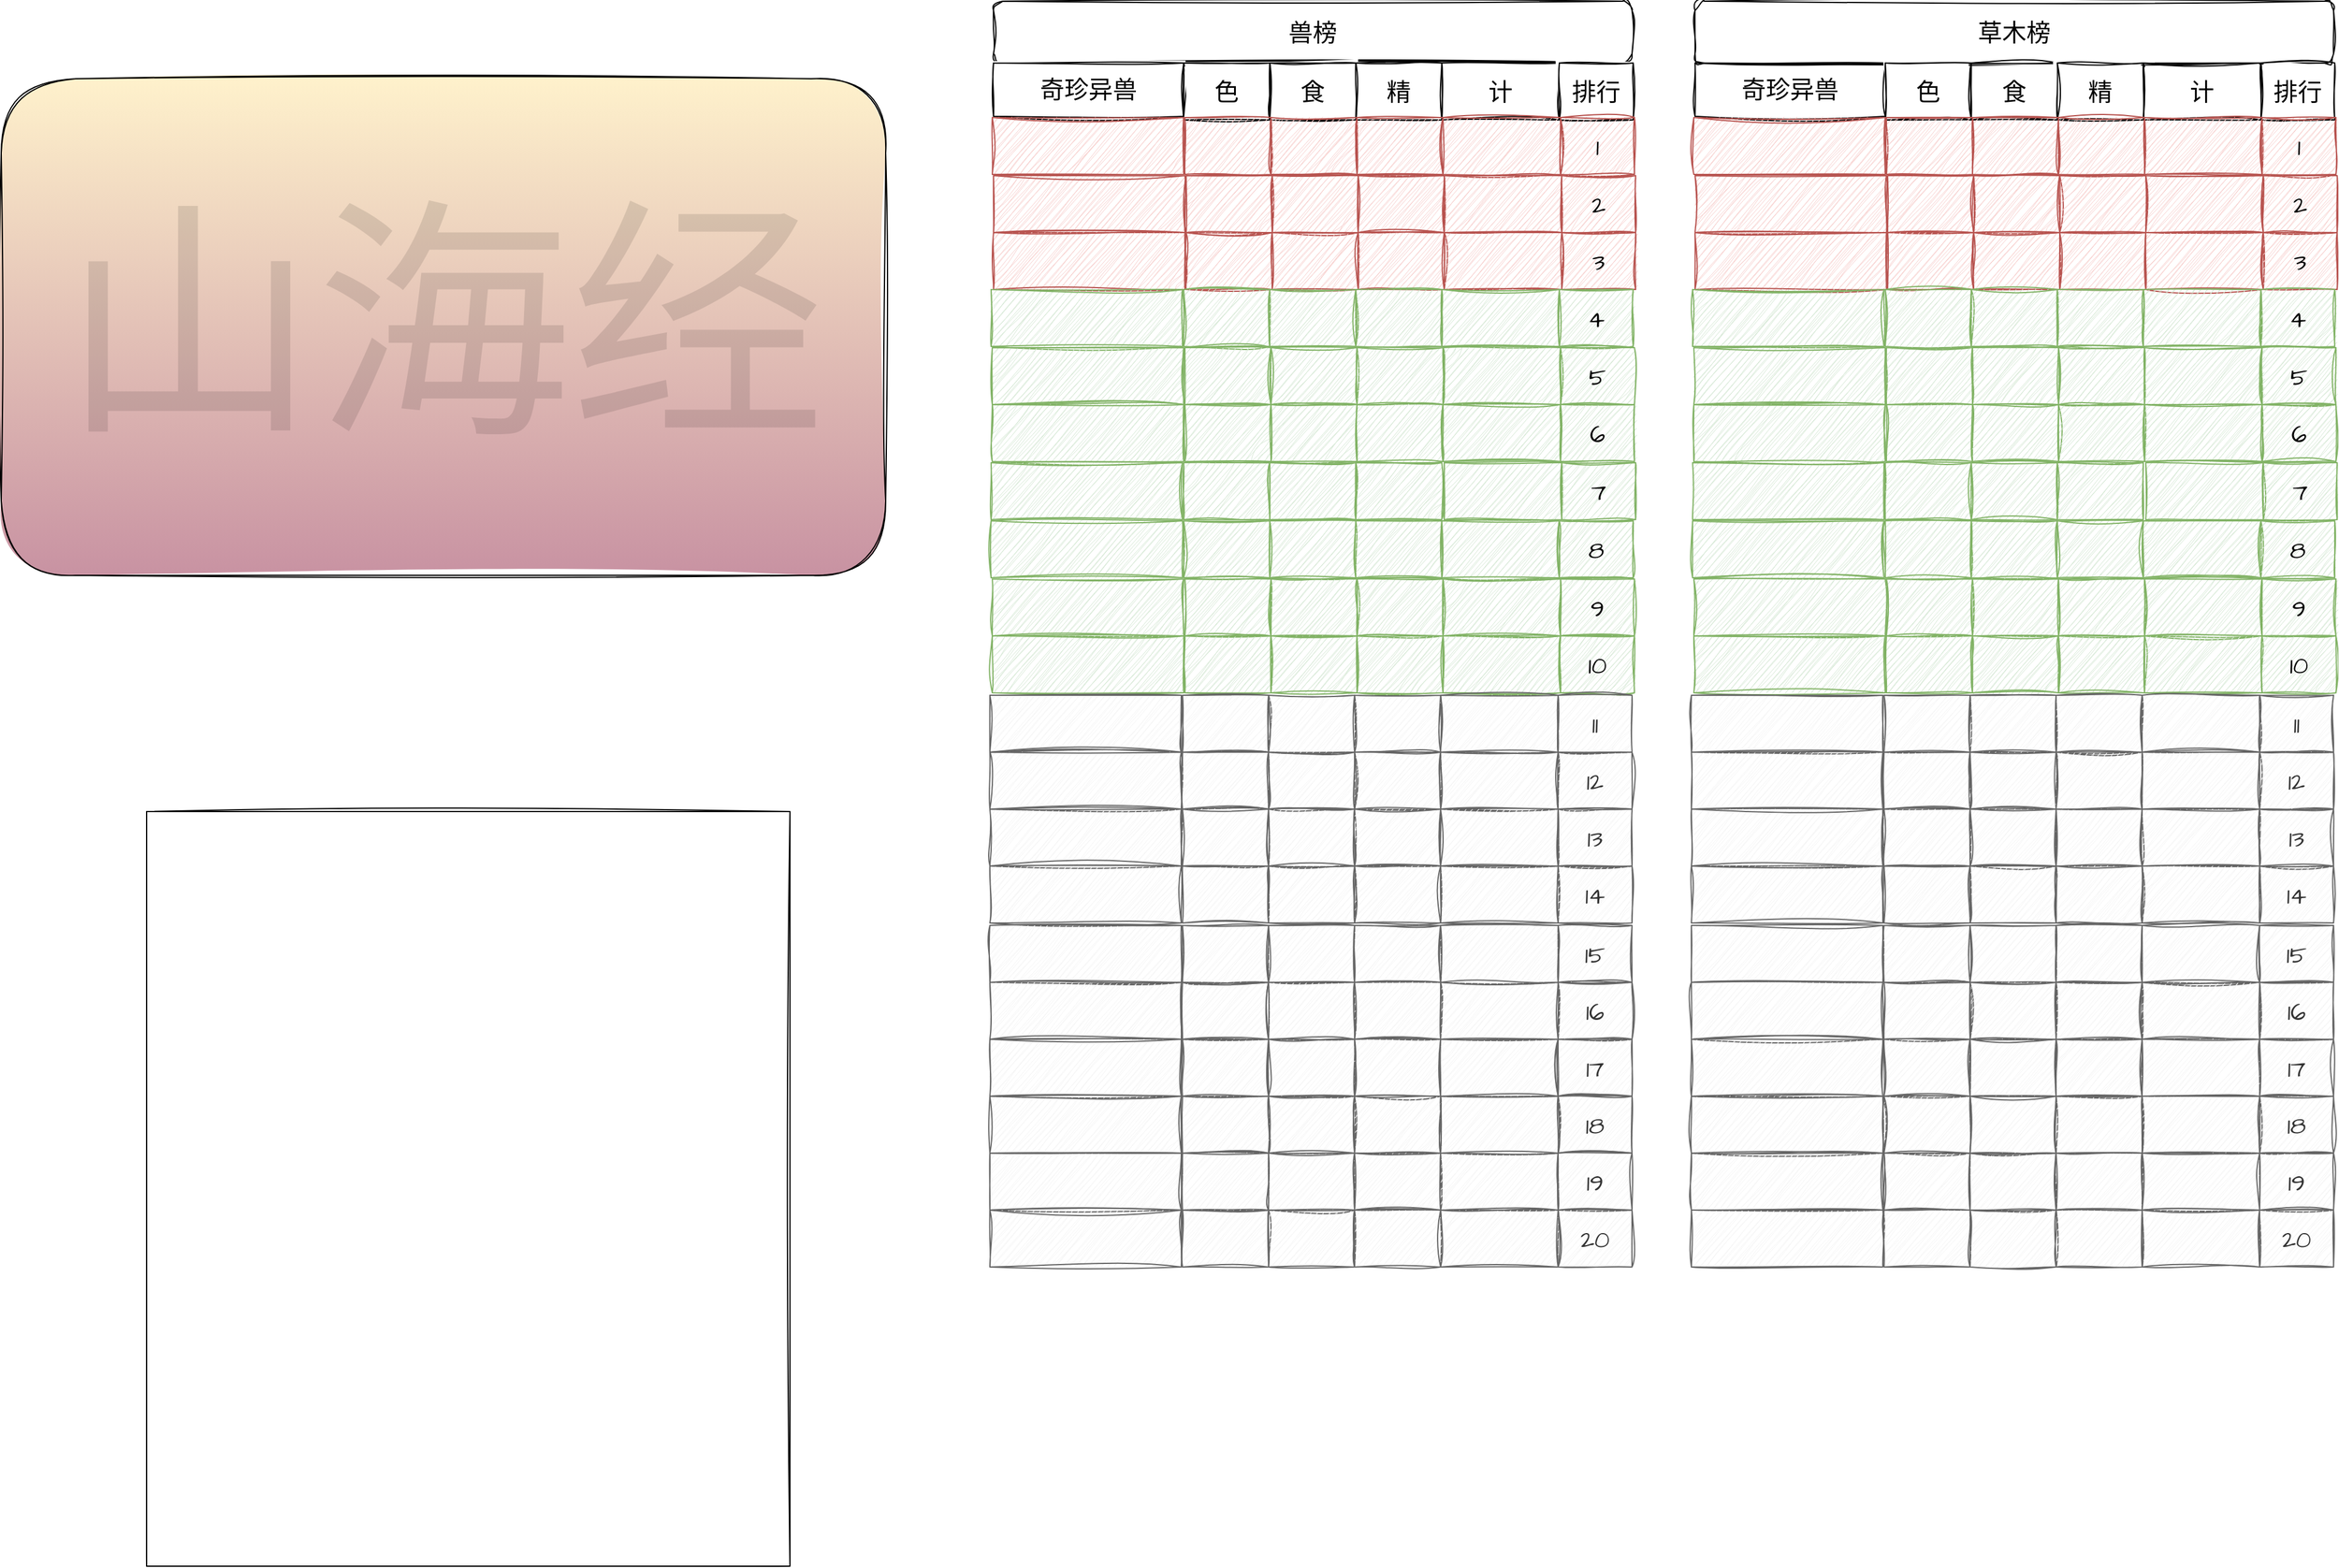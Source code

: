 <mxfile version="20.8.21" type="github">
  <diagram name="第 1 页" id="xcLtO7XaCeu1rpA9z8i8">
    <mxGraphModel dx="1434" dy="770" grid="0" gridSize="10" guides="1" tooltips="1" connect="1" arrows="1" fold="1" page="1" pageScale="1" pageWidth="827" pageHeight="1169" background="none" math="0" shadow="0">
      <root>
        <mxCell id="0" />
        <mxCell id="1" parent="0" />
        <mxCell id="Xw4TS9QuK_xohdVHydM4-1" value="山海经" style="rounded=1;whiteSpace=wrap;sketch=1;hachureGap=4;jiggle=2;curveFitting=1;fontFamily=Ma Shan Zheng;fontSource=https%3A%2F%2Ffonts.googleapis.com%2Fcss%3Ffamily%3DMa%2BShan%2BZheng;fontSize=210;aspect=fixed;fillColor=#fff2cc;strokeColor=default;labelBorderColor=none;fillStyle=auto;gradientColor=#C892A2;glass=0;textOpacity=10;" parent="1" vertex="1">
          <mxGeometry x="59" y="69" width="730" height="410" as="geometry" />
        </mxCell>
        <mxCell id="nUT3khsGeMdMuA17AA8O-20" value="" style="rounded=0;whiteSpace=wrap;html=1;sketch=1;hachureGap=4;jiggle=2;curveFitting=1;fontFamily=Architects Daughter;fontSource=https%3A%2F%2Ffonts.googleapis.com%2Fcss%3Ffamily%3DArchitects%2BDaughter;fontSize=20;fillColor=none;movable=0;resizable=0;rotatable=0;deletable=0;editable=0;locked=1;connectable=0;" parent="1" vertex="1">
          <mxGeometry x="179" y="674" width="531" height="623" as="geometry" />
        </mxCell>
        <mxCell id="nUT3khsGeMdMuA17AA8O-151" value="" style="group" parent="1" vertex="1" connectable="0">
          <mxGeometry x="875" y="5" width="533" height="1045" as="geometry" />
        </mxCell>
        <mxCell id="nUT3khsGeMdMuA17AA8O-96" value="" style="group" parent="nUT3khsGeMdMuA17AA8O-151" vertex="1" connectable="0">
          <mxGeometry width="533" height="620" as="geometry" />
        </mxCell>
        <mxCell id="nUT3khsGeMdMuA17AA8O-21" value="兽榜" style="rounded=1;whiteSpace=wrap;html=1;sketch=1;hachureGap=4;jiggle=2;curveFitting=1;fontFamily=Architects Daughter;fontSource=https%3A%2F%2Ffonts.googleapis.com%2Fcss%3Ffamily%3DArchitects%2BDaughter;fontSize=20;container=0;" parent="nUT3khsGeMdMuA17AA8O-96" vertex="1">
          <mxGeometry x="3" width="527" height="51" as="geometry" />
        </mxCell>
        <mxCell id="nUT3khsGeMdMuA17AA8O-22" value="奇珍异兽" style="rounded=0;whiteSpace=wrap;html=1;sketch=1;hachureGap=4;jiggle=2;curveFitting=1;fontFamily=Architects Daughter;fontSource=https%3A%2F%2Ffonts.googleapis.com%2Fcss%3Ffamily%3DArchitects%2BDaughter;fontSize=20;container=0;" parent="nUT3khsGeMdMuA17AA8O-96" vertex="1">
          <mxGeometry x="3" y="51" width="157" height="44" as="geometry" />
        </mxCell>
        <mxCell id="nUT3khsGeMdMuA17AA8O-23" value="色" style="rounded=0;whiteSpace=wrap;html=1;sketch=1;hachureGap=4;jiggle=2;curveFitting=1;fontFamily=Architects Daughter;fontSource=https%3A%2F%2Ffonts.googleapis.com%2Fcss%3Ffamily%3DArchitects%2BDaughter;fontSize=20;container=0;" parent="nUT3khsGeMdMuA17AA8O-96" vertex="1">
          <mxGeometry x="160" y="51" width="71" height="47" as="geometry" />
        </mxCell>
        <mxCell id="nUT3khsGeMdMuA17AA8O-24" value="食" style="rounded=0;whiteSpace=wrap;html=1;sketch=1;hachureGap=4;jiggle=2;curveFitting=1;fontFamily=Architects Daughter;fontSource=https%3A%2F%2Ffonts.googleapis.com%2Fcss%3Ffamily%3DArchitects%2BDaughter;fontSize=20;container=0;" parent="nUT3khsGeMdMuA17AA8O-96" vertex="1">
          <mxGeometry x="231" y="51" width="71" height="47" as="geometry" />
        </mxCell>
        <mxCell id="nUT3khsGeMdMuA17AA8O-25" value="精" style="rounded=0;whiteSpace=wrap;html=1;sketch=1;hachureGap=4;jiggle=2;curveFitting=1;fontFamily=Architects Daughter;fontSource=https%3A%2F%2Ffonts.googleapis.com%2Fcss%3Ffamily%3DArchitects%2BDaughter;fontSize=20;container=0;" parent="nUT3khsGeMdMuA17AA8O-96" vertex="1">
          <mxGeometry x="302" y="51" width="71" height="47" as="geometry" />
        </mxCell>
        <mxCell id="nUT3khsGeMdMuA17AA8O-26" value="计" style="rounded=0;whiteSpace=wrap;html=1;sketch=1;hachureGap=4;jiggle=2;curveFitting=1;fontFamily=Architects Daughter;fontSource=https%3A%2F%2Ffonts.googleapis.com%2Fcss%3Ffamily%3DArchitects%2BDaughter;fontSize=20;container=0;" parent="nUT3khsGeMdMuA17AA8O-96" vertex="1">
          <mxGeometry x="373" y="51" width="97" height="47" as="geometry" />
        </mxCell>
        <mxCell id="nUT3khsGeMdMuA17AA8O-27" value="排行" style="rounded=0;whiteSpace=wrap;html=1;sketch=1;hachureGap=4;jiggle=2;curveFitting=1;fontFamily=Architects Daughter;fontSource=https%3A%2F%2Ffonts.googleapis.com%2Fcss%3Ffamily%3DArchitects%2BDaughter;fontSize=20;container=0;" parent="nUT3khsGeMdMuA17AA8O-96" vertex="1">
          <mxGeometry x="470" y="51" width="61" height="47" as="geometry" />
        </mxCell>
        <mxCell id="nUT3khsGeMdMuA17AA8O-28" value="" style="rounded=0;whiteSpace=wrap;html=1;sketch=1;hachureGap=4;jiggle=2;curveFitting=1;fontFamily=Architects Daughter;fontSource=https%3A%2F%2Ffonts.googleapis.com%2Fcss%3Ffamily%3DArchitects%2BDaughter;fontSize=20;container=0;fillColor=#f8cecc;strokeColor=#b85450;" parent="nUT3khsGeMdMuA17AA8O-96" vertex="1">
          <mxGeometry x="2" y="96" width="158" height="47" as="geometry" />
        </mxCell>
        <mxCell id="nUT3khsGeMdMuA17AA8O-29" value="" style="rounded=0;whiteSpace=wrap;html=1;sketch=1;hachureGap=4;jiggle=2;curveFitting=1;fontFamily=Architects Daughter;fontSource=https%3A%2F%2Ffonts.googleapis.com%2Fcss%3Ffamily%3DArchitects%2BDaughter;fontSize=20;container=0;fillColor=#f8cecc;strokeColor=#b85450;" parent="nUT3khsGeMdMuA17AA8O-96" vertex="1">
          <mxGeometry x="161" y="96" width="71" height="47" as="geometry" />
        </mxCell>
        <mxCell id="nUT3khsGeMdMuA17AA8O-30" value="" style="rounded=0;whiteSpace=wrap;html=1;sketch=1;hachureGap=4;jiggle=2;curveFitting=1;fontFamily=Architects Daughter;fontSource=https%3A%2F%2Ffonts.googleapis.com%2Fcss%3Ffamily%3DArchitects%2BDaughter;fontSize=20;container=0;fillColor=#f8cecc;strokeColor=#b85450;" parent="nUT3khsGeMdMuA17AA8O-96" vertex="1">
          <mxGeometry x="232" y="96" width="71" height="47" as="geometry" />
        </mxCell>
        <mxCell id="nUT3khsGeMdMuA17AA8O-31" value="" style="rounded=0;whiteSpace=wrap;html=1;sketch=1;hachureGap=4;jiggle=2;curveFitting=1;fontFamily=Architects Daughter;fontSource=https%3A%2F%2Ffonts.googleapis.com%2Fcss%3Ffamily%3DArchitects%2BDaughter;fontSize=20;container=0;fillColor=#f8cecc;strokeColor=#b85450;" parent="nUT3khsGeMdMuA17AA8O-96" vertex="1">
          <mxGeometry x="303" y="96" width="71" height="47" as="geometry" />
        </mxCell>
        <mxCell id="nUT3khsGeMdMuA17AA8O-32" value="" style="rounded=0;whiteSpace=wrap;html=1;sketch=1;hachureGap=4;jiggle=2;curveFitting=1;fontFamily=Architects Daughter;fontSource=https%3A%2F%2Ffonts.googleapis.com%2Fcss%3Ffamily%3DArchitects%2BDaughter;fontSize=20;container=0;fillColor=#f8cecc;strokeColor=#b85450;" parent="nUT3khsGeMdMuA17AA8O-96" vertex="1">
          <mxGeometry x="374" y="96" width="97" height="47" as="geometry" />
        </mxCell>
        <mxCell id="nUT3khsGeMdMuA17AA8O-33" value="1" style="rounded=0;whiteSpace=wrap;html=1;sketch=1;hachureGap=4;jiggle=2;curveFitting=1;fontFamily=Architects Daughter;fontSource=https%3A%2F%2Ffonts.googleapis.com%2Fcss%3Ffamily%3DArchitects%2BDaughter;fontSize=20;container=0;fillColor=#f8cecc;strokeColor=#b85450;" parent="nUT3khsGeMdMuA17AA8O-96" vertex="1">
          <mxGeometry x="471" y="96" width="61" height="47" as="geometry" />
        </mxCell>
        <mxCell id="nUT3khsGeMdMuA17AA8O-34" value="" style="rounded=0;whiteSpace=wrap;html=1;sketch=1;hachureGap=4;jiggle=2;curveFitting=1;fontFamily=Architects Daughter;fontSource=https%3A%2F%2Ffonts.googleapis.com%2Fcss%3Ffamily%3DArchitects%2BDaughter;fontSize=20;container=0;fillColor=#f8cecc;strokeColor=#b85450;" parent="nUT3khsGeMdMuA17AA8O-96" vertex="1">
          <mxGeometry x="3" y="144" width="158" height="47" as="geometry" />
        </mxCell>
        <mxCell id="nUT3khsGeMdMuA17AA8O-35" value="" style="rounded=0;whiteSpace=wrap;html=1;sketch=1;hachureGap=4;jiggle=2;curveFitting=1;fontFamily=Architects Daughter;fontSource=https%3A%2F%2Ffonts.googleapis.com%2Fcss%3Ffamily%3DArchitects%2BDaughter;fontSize=20;container=0;fillColor=#f8cecc;strokeColor=#b85450;" parent="nUT3khsGeMdMuA17AA8O-96" vertex="1">
          <mxGeometry x="162" y="144" width="71" height="47" as="geometry" />
        </mxCell>
        <mxCell id="nUT3khsGeMdMuA17AA8O-36" value="" style="rounded=0;whiteSpace=wrap;html=1;sketch=1;hachureGap=4;jiggle=2;curveFitting=1;fontFamily=Architects Daughter;fontSource=https%3A%2F%2Ffonts.googleapis.com%2Fcss%3Ffamily%3DArchitects%2BDaughter;fontSize=20;container=0;fillColor=#f8cecc;strokeColor=#b85450;" parent="nUT3khsGeMdMuA17AA8O-96" vertex="1">
          <mxGeometry x="233" y="144" width="71" height="47" as="geometry" />
        </mxCell>
        <mxCell id="nUT3khsGeMdMuA17AA8O-37" value="" style="rounded=0;whiteSpace=wrap;html=1;sketch=1;hachureGap=4;jiggle=2;curveFitting=1;fontFamily=Architects Daughter;fontSource=https%3A%2F%2Ffonts.googleapis.com%2Fcss%3Ffamily%3DArchitects%2BDaughter;fontSize=20;container=0;fillColor=#f8cecc;strokeColor=#b85450;" parent="nUT3khsGeMdMuA17AA8O-96" vertex="1">
          <mxGeometry x="304" y="144" width="71" height="47" as="geometry" />
        </mxCell>
        <mxCell id="nUT3khsGeMdMuA17AA8O-38" value="" style="rounded=0;whiteSpace=wrap;html=1;sketch=1;hachureGap=4;jiggle=2;curveFitting=1;fontFamily=Architects Daughter;fontSource=https%3A%2F%2Ffonts.googleapis.com%2Fcss%3Ffamily%3DArchitects%2BDaughter;fontSize=20;container=0;fillColor=#f8cecc;strokeColor=#b85450;" parent="nUT3khsGeMdMuA17AA8O-96" vertex="1">
          <mxGeometry x="375" y="144" width="97" height="47" as="geometry" />
        </mxCell>
        <mxCell id="nUT3khsGeMdMuA17AA8O-39" value="2" style="rounded=0;whiteSpace=wrap;html=1;sketch=1;hachureGap=4;jiggle=2;curveFitting=1;fontFamily=Architects Daughter;fontSource=https%3A%2F%2Ffonts.googleapis.com%2Fcss%3Ffamily%3DArchitects%2BDaughter;fontSize=20;container=0;fillColor=#f8cecc;strokeColor=#b85450;" parent="nUT3khsGeMdMuA17AA8O-96" vertex="1">
          <mxGeometry x="472" y="144" width="61" height="47" as="geometry" />
        </mxCell>
        <mxCell id="nUT3khsGeMdMuA17AA8O-40" value="" style="rounded=0;whiteSpace=wrap;html=1;sketch=1;hachureGap=4;jiggle=2;curveFitting=1;fontFamily=Architects Daughter;fontSource=https%3A%2F%2Ffonts.googleapis.com%2Fcss%3Ffamily%3DArchitects%2BDaughter;fontSize=20;container=0;fillColor=#f8cecc;strokeColor=#b85450;" parent="nUT3khsGeMdMuA17AA8O-96" vertex="1">
          <mxGeometry x="3" y="191" width="158" height="47" as="geometry" />
        </mxCell>
        <mxCell id="nUT3khsGeMdMuA17AA8O-41" value="" style="rounded=0;whiteSpace=wrap;html=1;sketch=1;hachureGap=4;jiggle=2;curveFitting=1;fontFamily=Architects Daughter;fontSource=https%3A%2F%2Ffonts.googleapis.com%2Fcss%3Ffamily%3DArchitects%2BDaughter;fontSize=20;container=0;fillColor=#f8cecc;strokeColor=#b85450;" parent="nUT3khsGeMdMuA17AA8O-96" vertex="1">
          <mxGeometry x="162" y="191" width="71" height="47" as="geometry" />
        </mxCell>
        <mxCell id="nUT3khsGeMdMuA17AA8O-42" value="" style="rounded=0;whiteSpace=wrap;html=1;sketch=1;hachureGap=4;jiggle=2;curveFitting=1;fontFamily=Architects Daughter;fontSource=https%3A%2F%2Ffonts.googleapis.com%2Fcss%3Ffamily%3DArchitects%2BDaughter;fontSize=20;container=0;fillColor=#f8cecc;strokeColor=#b85450;" parent="nUT3khsGeMdMuA17AA8O-96" vertex="1">
          <mxGeometry x="233" y="191" width="71" height="47" as="geometry" />
        </mxCell>
        <mxCell id="nUT3khsGeMdMuA17AA8O-43" value="" style="rounded=0;whiteSpace=wrap;html=1;sketch=1;hachureGap=4;jiggle=2;curveFitting=1;fontFamily=Architects Daughter;fontSource=https%3A%2F%2Ffonts.googleapis.com%2Fcss%3Ffamily%3DArchitects%2BDaughter;fontSize=20;container=0;fillColor=#f8cecc;strokeColor=#b85450;" parent="nUT3khsGeMdMuA17AA8O-96" vertex="1">
          <mxGeometry x="304" y="191" width="71" height="47" as="geometry" />
        </mxCell>
        <mxCell id="nUT3khsGeMdMuA17AA8O-44" value="" style="rounded=0;whiteSpace=wrap;html=1;sketch=1;hachureGap=4;jiggle=2;curveFitting=1;fontFamily=Architects Daughter;fontSource=https%3A%2F%2Ffonts.googleapis.com%2Fcss%3Ffamily%3DArchitects%2BDaughter;fontSize=20;container=0;fillColor=#f8cecc;strokeColor=#b85450;" parent="nUT3khsGeMdMuA17AA8O-96" vertex="1">
          <mxGeometry x="375" y="191" width="97" height="47" as="geometry" />
        </mxCell>
        <mxCell id="nUT3khsGeMdMuA17AA8O-45" value="3" style="rounded=0;whiteSpace=wrap;html=1;sketch=1;hachureGap=4;jiggle=2;curveFitting=1;fontFamily=Architects Daughter;fontSource=https%3A%2F%2Ffonts.googleapis.com%2Fcss%3Ffamily%3DArchitects%2BDaughter;fontSize=20;container=0;fillColor=#f8cecc;strokeColor=#b85450;" parent="nUT3khsGeMdMuA17AA8O-96" vertex="1">
          <mxGeometry x="472" y="191" width="61" height="47" as="geometry" />
        </mxCell>
        <mxCell id="nUT3khsGeMdMuA17AA8O-46" value="" style="rounded=0;whiteSpace=wrap;html=1;sketch=1;hachureGap=4;jiggle=2;curveFitting=1;fontFamily=Architects Daughter;fontSource=https%3A%2F%2Ffonts.googleapis.com%2Fcss%3Ffamily%3DArchitects%2BDaughter;fontSize=20;container=0;fillColor=#d5e8d4;strokeColor=#82b366;" parent="nUT3khsGeMdMuA17AA8O-96" vertex="1">
          <mxGeometry x="1" y="238" width="158" height="47" as="geometry" />
        </mxCell>
        <mxCell id="nUT3khsGeMdMuA17AA8O-47" value="" style="rounded=0;whiteSpace=wrap;html=1;sketch=1;hachureGap=4;jiggle=2;curveFitting=1;fontFamily=Architects Daughter;fontSource=https%3A%2F%2Ffonts.googleapis.com%2Fcss%3Ffamily%3DArchitects%2BDaughter;fontSize=20;container=0;fillColor=#d5e8d4;strokeColor=#82b366;" parent="nUT3khsGeMdMuA17AA8O-96" vertex="1">
          <mxGeometry x="160" y="238" width="71" height="47" as="geometry" />
        </mxCell>
        <mxCell id="nUT3khsGeMdMuA17AA8O-48" value="" style="rounded=0;whiteSpace=wrap;html=1;sketch=1;hachureGap=4;jiggle=2;curveFitting=1;fontFamily=Architects Daughter;fontSource=https%3A%2F%2Ffonts.googleapis.com%2Fcss%3Ffamily%3DArchitects%2BDaughter;fontSize=20;container=0;fillColor=#d5e8d4;strokeColor=#82b366;" parent="nUT3khsGeMdMuA17AA8O-96" vertex="1">
          <mxGeometry x="231" y="238" width="71" height="47" as="geometry" />
        </mxCell>
        <mxCell id="nUT3khsGeMdMuA17AA8O-49" value="" style="rounded=0;whiteSpace=wrap;html=1;sketch=1;hachureGap=4;jiggle=2;curveFitting=1;fontFamily=Architects Daughter;fontSource=https%3A%2F%2Ffonts.googleapis.com%2Fcss%3Ffamily%3DArchitects%2BDaughter;fontSize=20;container=0;fillColor=#d5e8d4;strokeColor=#82b366;" parent="nUT3khsGeMdMuA17AA8O-96" vertex="1">
          <mxGeometry x="302" y="238" width="71" height="47" as="geometry" />
        </mxCell>
        <mxCell id="nUT3khsGeMdMuA17AA8O-50" value="" style="rounded=0;whiteSpace=wrap;html=1;sketch=1;hachureGap=4;jiggle=2;curveFitting=1;fontFamily=Architects Daughter;fontSource=https%3A%2F%2Ffonts.googleapis.com%2Fcss%3Ffamily%3DArchitects%2BDaughter;fontSize=20;container=0;fillColor=#d5e8d4;strokeColor=#82b366;" parent="nUT3khsGeMdMuA17AA8O-96" vertex="1">
          <mxGeometry x="373" y="238" width="97" height="47" as="geometry" />
        </mxCell>
        <mxCell id="nUT3khsGeMdMuA17AA8O-51" value="4" style="rounded=0;whiteSpace=wrap;html=1;sketch=1;hachureGap=4;jiggle=2;curveFitting=1;fontFamily=Architects Daughter;fontSource=https%3A%2F%2Ffonts.googleapis.com%2Fcss%3Ffamily%3DArchitects%2BDaughter;fontSize=20;container=0;fillColor=#d5e8d4;strokeColor=#82b366;" parent="nUT3khsGeMdMuA17AA8O-96" vertex="1">
          <mxGeometry x="470" y="238" width="61" height="47" as="geometry" />
        </mxCell>
        <mxCell id="nUT3khsGeMdMuA17AA8O-52" value="" style="rounded=0;whiteSpace=wrap;html=1;sketch=1;hachureGap=4;jiggle=2;curveFitting=1;fontFamily=Architects Daughter;fontSource=https%3A%2F%2Ffonts.googleapis.com%2Fcss%3Ffamily%3DArchitects%2BDaughter;fontSize=20;container=0;fillColor=#d5e8d4;strokeColor=#82b366;" parent="nUT3khsGeMdMuA17AA8O-96" vertex="1">
          <mxGeometry x="2" y="286" width="158" height="47" as="geometry" />
        </mxCell>
        <mxCell id="nUT3khsGeMdMuA17AA8O-53" value="" style="rounded=0;whiteSpace=wrap;html=1;sketch=1;hachureGap=4;jiggle=2;curveFitting=1;fontFamily=Architects Daughter;fontSource=https%3A%2F%2Ffonts.googleapis.com%2Fcss%3Ffamily%3DArchitects%2BDaughter;fontSize=20;container=0;fillColor=#d5e8d4;strokeColor=#82b366;" parent="nUT3khsGeMdMuA17AA8O-96" vertex="1">
          <mxGeometry x="161" y="286" width="71" height="47" as="geometry" />
        </mxCell>
        <mxCell id="nUT3khsGeMdMuA17AA8O-54" value="" style="rounded=0;whiteSpace=wrap;html=1;sketch=1;hachureGap=4;jiggle=2;curveFitting=1;fontFamily=Architects Daughter;fontSource=https%3A%2F%2Ffonts.googleapis.com%2Fcss%3Ffamily%3DArchitects%2BDaughter;fontSize=20;container=0;fillColor=#d5e8d4;strokeColor=#82b366;" parent="nUT3khsGeMdMuA17AA8O-96" vertex="1">
          <mxGeometry x="232" y="286" width="71" height="47" as="geometry" />
        </mxCell>
        <mxCell id="nUT3khsGeMdMuA17AA8O-55" value="" style="rounded=0;whiteSpace=wrap;html=1;sketch=1;hachureGap=4;jiggle=2;curveFitting=1;fontFamily=Architects Daughter;fontSource=https%3A%2F%2Ffonts.googleapis.com%2Fcss%3Ffamily%3DArchitects%2BDaughter;fontSize=20;container=0;fillColor=#d5e8d4;strokeColor=#82b366;" parent="nUT3khsGeMdMuA17AA8O-96" vertex="1">
          <mxGeometry x="303" y="286" width="71" height="47" as="geometry" />
        </mxCell>
        <mxCell id="nUT3khsGeMdMuA17AA8O-56" value="" style="rounded=0;whiteSpace=wrap;html=1;sketch=1;hachureGap=4;jiggle=2;curveFitting=1;fontFamily=Architects Daughter;fontSource=https%3A%2F%2Ffonts.googleapis.com%2Fcss%3Ffamily%3DArchitects%2BDaughter;fontSize=20;container=0;fillColor=#d5e8d4;strokeColor=#82b366;" parent="nUT3khsGeMdMuA17AA8O-96" vertex="1">
          <mxGeometry x="374" y="286" width="97" height="47" as="geometry" />
        </mxCell>
        <mxCell id="nUT3khsGeMdMuA17AA8O-57" value="5" style="rounded=0;whiteSpace=wrap;html=1;sketch=1;hachureGap=4;jiggle=2;curveFitting=1;fontFamily=Architects Daughter;fontSource=https%3A%2F%2Ffonts.googleapis.com%2Fcss%3Ffamily%3DArchitects%2BDaughter;fontSize=20;container=0;fillColor=#d5e8d4;strokeColor=#82b366;" parent="nUT3khsGeMdMuA17AA8O-96" vertex="1">
          <mxGeometry x="471" y="286" width="61" height="47" as="geometry" />
        </mxCell>
        <mxCell id="nUT3khsGeMdMuA17AA8O-58" value="" style="rounded=0;whiteSpace=wrap;html=1;sketch=1;hachureGap=4;jiggle=2;curveFitting=1;fontFamily=Architects Daughter;fontSource=https%3A%2F%2Ffonts.googleapis.com%2Fcss%3Ffamily%3DArchitects%2BDaughter;fontSize=20;container=0;fillColor=#d5e8d4;strokeColor=#82b366;" parent="nUT3khsGeMdMuA17AA8O-96" vertex="1">
          <mxGeometry x="2" y="333" width="158" height="47" as="geometry" />
        </mxCell>
        <mxCell id="nUT3khsGeMdMuA17AA8O-59" value="" style="rounded=0;whiteSpace=wrap;html=1;sketch=1;hachureGap=4;jiggle=2;curveFitting=1;fontFamily=Architects Daughter;fontSource=https%3A%2F%2Ffonts.googleapis.com%2Fcss%3Ffamily%3DArchitects%2BDaughter;fontSize=20;container=0;fillColor=#d5e8d4;strokeColor=#82b366;" parent="nUT3khsGeMdMuA17AA8O-96" vertex="1">
          <mxGeometry x="161" y="333" width="71" height="47" as="geometry" />
        </mxCell>
        <mxCell id="nUT3khsGeMdMuA17AA8O-60" value="" style="rounded=0;whiteSpace=wrap;html=1;sketch=1;hachureGap=4;jiggle=2;curveFitting=1;fontFamily=Architects Daughter;fontSource=https%3A%2F%2Ffonts.googleapis.com%2Fcss%3Ffamily%3DArchitects%2BDaughter;fontSize=20;container=0;fillColor=#d5e8d4;strokeColor=#82b366;" parent="nUT3khsGeMdMuA17AA8O-96" vertex="1">
          <mxGeometry x="232" y="333" width="71" height="47" as="geometry" />
        </mxCell>
        <mxCell id="nUT3khsGeMdMuA17AA8O-61" value="" style="rounded=0;whiteSpace=wrap;html=1;sketch=1;hachureGap=4;jiggle=2;curveFitting=1;fontFamily=Architects Daughter;fontSource=https%3A%2F%2Ffonts.googleapis.com%2Fcss%3Ffamily%3DArchitects%2BDaughter;fontSize=20;container=0;fillColor=#d5e8d4;strokeColor=#82b366;" parent="nUT3khsGeMdMuA17AA8O-96" vertex="1">
          <mxGeometry x="303" y="333" width="71" height="47" as="geometry" />
        </mxCell>
        <mxCell id="nUT3khsGeMdMuA17AA8O-62" value="" style="rounded=0;whiteSpace=wrap;html=1;sketch=1;hachureGap=4;jiggle=2;curveFitting=1;fontFamily=Architects Daughter;fontSource=https%3A%2F%2Ffonts.googleapis.com%2Fcss%3Ffamily%3DArchitects%2BDaughter;fontSize=20;container=0;fillColor=#d5e8d4;strokeColor=#82b366;" parent="nUT3khsGeMdMuA17AA8O-96" vertex="1">
          <mxGeometry x="374" y="333" width="97" height="47" as="geometry" />
        </mxCell>
        <mxCell id="nUT3khsGeMdMuA17AA8O-63" value="6" style="rounded=0;whiteSpace=wrap;html=1;sketch=1;hachureGap=4;jiggle=2;curveFitting=1;fontFamily=Architects Daughter;fontSource=https%3A%2F%2Ffonts.googleapis.com%2Fcss%3Ffamily%3DArchitects%2BDaughter;fontSize=20;container=0;fillColor=#d5e8d4;strokeColor=#82b366;" parent="nUT3khsGeMdMuA17AA8O-96" vertex="1">
          <mxGeometry x="471" y="333" width="61" height="47" as="geometry" />
        </mxCell>
        <mxCell id="nUT3khsGeMdMuA17AA8O-64" value="" style="rounded=0;whiteSpace=wrap;html=1;sketch=1;hachureGap=4;jiggle=2;curveFitting=1;fontFamily=Architects Daughter;fontSource=https%3A%2F%2Ffonts.googleapis.com%2Fcss%3Ffamily%3DArchitects%2BDaughter;fontSize=20;container=0;fillColor=#d5e8d4;strokeColor=#82b366;" parent="nUT3khsGeMdMuA17AA8O-96" vertex="1">
          <mxGeometry x="1" y="381" width="158" height="47" as="geometry" />
        </mxCell>
        <mxCell id="nUT3khsGeMdMuA17AA8O-65" value="" style="rounded=0;whiteSpace=wrap;html=1;sketch=1;hachureGap=4;jiggle=2;curveFitting=1;fontFamily=Architects Daughter;fontSource=https%3A%2F%2Ffonts.googleapis.com%2Fcss%3Ffamily%3DArchitects%2BDaughter;fontSize=20;container=0;fillColor=#d5e8d4;strokeColor=#82b366;" parent="nUT3khsGeMdMuA17AA8O-96" vertex="1">
          <mxGeometry x="160" y="381" width="71" height="47" as="geometry" />
        </mxCell>
        <mxCell id="nUT3khsGeMdMuA17AA8O-66" value="" style="rounded=0;whiteSpace=wrap;html=1;sketch=1;hachureGap=4;jiggle=2;curveFitting=1;fontFamily=Architects Daughter;fontSource=https%3A%2F%2Ffonts.googleapis.com%2Fcss%3Ffamily%3DArchitects%2BDaughter;fontSize=20;container=0;fillColor=#d5e8d4;strokeColor=#82b366;" parent="nUT3khsGeMdMuA17AA8O-96" vertex="1">
          <mxGeometry x="231" y="381" width="71" height="47" as="geometry" />
        </mxCell>
        <mxCell id="nUT3khsGeMdMuA17AA8O-67" value="" style="rounded=0;whiteSpace=wrap;html=1;sketch=1;hachureGap=4;jiggle=2;curveFitting=1;fontFamily=Architects Daughter;fontSource=https%3A%2F%2Ffonts.googleapis.com%2Fcss%3Ffamily%3DArchitects%2BDaughter;fontSize=20;container=0;fillColor=#d5e8d4;strokeColor=#82b366;" parent="nUT3khsGeMdMuA17AA8O-96" vertex="1">
          <mxGeometry x="302" y="381" width="71" height="47" as="geometry" />
        </mxCell>
        <mxCell id="nUT3khsGeMdMuA17AA8O-68" value="" style="rounded=0;whiteSpace=wrap;html=1;sketch=1;hachureGap=4;jiggle=2;curveFitting=1;fontFamily=Architects Daughter;fontSource=https%3A%2F%2Ffonts.googleapis.com%2Fcss%3Ffamily%3DArchitects%2BDaughter;fontSize=20;container=0;fillColor=#d5e8d4;strokeColor=#82b366;" parent="nUT3khsGeMdMuA17AA8O-96" vertex="1">
          <mxGeometry x="375" y="381" width="97" height="47" as="geometry" />
        </mxCell>
        <mxCell id="nUT3khsGeMdMuA17AA8O-69" value="7" style="rounded=0;whiteSpace=wrap;html=1;sketch=1;hachureGap=4;jiggle=2;curveFitting=1;fontFamily=Architects Daughter;fontSource=https%3A%2F%2Ffonts.googleapis.com%2Fcss%3Ffamily%3DArchitects%2BDaughter;fontSize=20;container=0;fillColor=#d5e8d4;strokeColor=#82b366;" parent="nUT3khsGeMdMuA17AA8O-96" vertex="1">
          <mxGeometry x="472" y="381" width="61" height="47" as="geometry" />
        </mxCell>
        <mxCell id="nUT3khsGeMdMuA17AA8O-70" value="" style="rounded=0;whiteSpace=wrap;html=1;sketch=1;hachureGap=4;jiggle=2;curveFitting=1;fontFamily=Architects Daughter;fontSource=https%3A%2F%2Ffonts.googleapis.com%2Fcss%3Ffamily%3DArchitects%2BDaughter;fontSize=20;container=0;fillColor=#d5e8d4;strokeColor=#82b366;" parent="nUT3khsGeMdMuA17AA8O-96" vertex="1">
          <mxGeometry x="1" y="429" width="158" height="47" as="geometry" />
        </mxCell>
        <mxCell id="nUT3khsGeMdMuA17AA8O-71" value="" style="rounded=0;whiteSpace=wrap;html=1;sketch=1;hachureGap=4;jiggle=2;curveFitting=1;fontFamily=Architects Daughter;fontSource=https%3A%2F%2Ffonts.googleapis.com%2Fcss%3Ffamily%3DArchitects%2BDaughter;fontSize=20;container=0;fillColor=#d5e8d4;strokeColor=#82b366;" parent="nUT3khsGeMdMuA17AA8O-96" vertex="1">
          <mxGeometry x="160" y="429" width="71" height="47" as="geometry" />
        </mxCell>
        <mxCell id="nUT3khsGeMdMuA17AA8O-72" value="" style="rounded=0;whiteSpace=wrap;html=1;sketch=1;hachureGap=4;jiggle=2;curveFitting=1;fontFamily=Architects Daughter;fontSource=https%3A%2F%2Ffonts.googleapis.com%2Fcss%3Ffamily%3DArchitects%2BDaughter;fontSize=20;container=0;fillColor=#d5e8d4;strokeColor=#82b366;" parent="nUT3khsGeMdMuA17AA8O-96" vertex="1">
          <mxGeometry x="231" y="429" width="71" height="47" as="geometry" />
        </mxCell>
        <mxCell id="nUT3khsGeMdMuA17AA8O-73" value="" style="rounded=0;whiteSpace=wrap;html=1;sketch=1;hachureGap=4;jiggle=2;curveFitting=1;fontFamily=Architects Daughter;fontSource=https%3A%2F%2Ffonts.googleapis.com%2Fcss%3Ffamily%3DArchitects%2BDaughter;fontSize=20;container=0;fillColor=#d5e8d4;strokeColor=#82b366;" parent="nUT3khsGeMdMuA17AA8O-96" vertex="1">
          <mxGeometry x="302" y="429" width="71" height="47" as="geometry" />
        </mxCell>
        <mxCell id="nUT3khsGeMdMuA17AA8O-74" value="" style="rounded=0;whiteSpace=wrap;html=1;sketch=1;hachureGap=4;jiggle=2;curveFitting=1;fontFamily=Architects Daughter;fontSource=https%3A%2F%2Ffonts.googleapis.com%2Fcss%3Ffamily%3DArchitects%2BDaughter;fontSize=20;container=0;fillColor=#d5e8d4;strokeColor=#82b366;" parent="nUT3khsGeMdMuA17AA8O-96" vertex="1">
          <mxGeometry x="373" y="429" width="97" height="47" as="geometry" />
        </mxCell>
        <mxCell id="nUT3khsGeMdMuA17AA8O-75" value="8" style="rounded=0;whiteSpace=wrap;html=1;sketch=1;hachureGap=4;jiggle=2;curveFitting=1;fontFamily=Architects Daughter;fontSource=https%3A%2F%2Ffonts.googleapis.com%2Fcss%3Ffamily%3DArchitects%2BDaughter;fontSize=20;container=0;fillColor=#d5e8d4;strokeColor=#82b366;" parent="nUT3khsGeMdMuA17AA8O-96" vertex="1">
          <mxGeometry x="470" y="429" width="61" height="47" as="geometry" />
        </mxCell>
        <mxCell id="nUT3khsGeMdMuA17AA8O-76" value="" style="rounded=0;whiteSpace=wrap;html=1;sketch=1;hachureGap=4;jiggle=2;curveFitting=1;fontFamily=Architects Daughter;fontSource=https%3A%2F%2Ffonts.googleapis.com%2Fcss%3Ffamily%3DArchitects%2BDaughter;fontSize=20;container=0;fillColor=#d5e8d4;strokeColor=#82b366;" parent="nUT3khsGeMdMuA17AA8O-96" vertex="1">
          <mxGeometry x="2" y="477" width="158" height="47" as="geometry" />
        </mxCell>
        <mxCell id="nUT3khsGeMdMuA17AA8O-77" value="" style="rounded=0;whiteSpace=wrap;html=1;sketch=1;hachureGap=4;jiggle=2;curveFitting=1;fontFamily=Architects Daughter;fontSource=https%3A%2F%2Ffonts.googleapis.com%2Fcss%3Ffamily%3DArchitects%2BDaughter;fontSize=20;container=0;fillColor=#d5e8d4;strokeColor=#82b366;" parent="nUT3khsGeMdMuA17AA8O-96" vertex="1">
          <mxGeometry x="161" y="477" width="71" height="47" as="geometry" />
        </mxCell>
        <mxCell id="nUT3khsGeMdMuA17AA8O-78" value="" style="rounded=0;whiteSpace=wrap;html=1;sketch=1;hachureGap=4;jiggle=2;curveFitting=1;fontFamily=Architects Daughter;fontSource=https%3A%2F%2Ffonts.googleapis.com%2Fcss%3Ffamily%3DArchitects%2BDaughter;fontSize=20;container=0;fillColor=#d5e8d4;strokeColor=#82b366;" parent="nUT3khsGeMdMuA17AA8O-96" vertex="1">
          <mxGeometry x="232" y="477" width="71" height="47" as="geometry" />
        </mxCell>
        <mxCell id="nUT3khsGeMdMuA17AA8O-79" value="" style="rounded=0;whiteSpace=wrap;html=1;sketch=1;hachureGap=4;jiggle=2;curveFitting=1;fontFamily=Architects Daughter;fontSource=https%3A%2F%2Ffonts.googleapis.com%2Fcss%3Ffamily%3DArchitects%2BDaughter;fontSize=20;container=0;fillColor=#d5e8d4;strokeColor=#82b366;" parent="nUT3khsGeMdMuA17AA8O-96" vertex="1">
          <mxGeometry x="303" y="477" width="71" height="47" as="geometry" />
        </mxCell>
        <mxCell id="nUT3khsGeMdMuA17AA8O-80" value="" style="rounded=0;whiteSpace=wrap;html=1;sketch=1;hachureGap=4;jiggle=2;curveFitting=1;fontFamily=Architects Daughter;fontSource=https%3A%2F%2Ffonts.googleapis.com%2Fcss%3Ffamily%3DArchitects%2BDaughter;fontSize=20;container=0;fillColor=#d5e8d4;strokeColor=#82b366;" parent="nUT3khsGeMdMuA17AA8O-96" vertex="1">
          <mxGeometry x="374" y="477" width="97" height="47" as="geometry" />
        </mxCell>
        <mxCell id="nUT3khsGeMdMuA17AA8O-81" value="9" style="rounded=0;whiteSpace=wrap;html=1;sketch=1;hachureGap=4;jiggle=2;curveFitting=1;fontFamily=Architects Daughter;fontSource=https%3A%2F%2Ffonts.googleapis.com%2Fcss%3Ffamily%3DArchitects%2BDaughter;fontSize=20;container=0;fillColor=#d5e8d4;strokeColor=#82b366;" parent="nUT3khsGeMdMuA17AA8O-96" vertex="1">
          <mxGeometry x="471" y="477" width="61" height="47" as="geometry" />
        </mxCell>
        <mxCell id="nUT3khsGeMdMuA17AA8O-82" value="" style="rounded=0;whiteSpace=wrap;html=1;sketch=1;hachureGap=4;jiggle=2;curveFitting=1;fontFamily=Architects Daughter;fontSource=https%3A%2F%2Ffonts.googleapis.com%2Fcss%3Ffamily%3DArchitects%2BDaughter;fontSize=20;container=0;fillColor=#d5e8d4;strokeColor=#82b366;" parent="nUT3khsGeMdMuA17AA8O-96" vertex="1">
          <mxGeometry x="2" y="524" width="158" height="47" as="geometry" />
        </mxCell>
        <mxCell id="nUT3khsGeMdMuA17AA8O-83" value="" style="rounded=0;whiteSpace=wrap;html=1;sketch=1;hachureGap=4;jiggle=2;curveFitting=1;fontFamily=Architects Daughter;fontSource=https%3A%2F%2Ffonts.googleapis.com%2Fcss%3Ffamily%3DArchitects%2BDaughter;fontSize=20;container=0;fillColor=#d5e8d4;strokeColor=#82b366;" parent="nUT3khsGeMdMuA17AA8O-96" vertex="1">
          <mxGeometry x="161" y="524" width="71" height="47" as="geometry" />
        </mxCell>
        <mxCell id="nUT3khsGeMdMuA17AA8O-84" value="" style="rounded=0;whiteSpace=wrap;html=1;sketch=1;hachureGap=4;jiggle=2;curveFitting=1;fontFamily=Architects Daughter;fontSource=https%3A%2F%2Ffonts.googleapis.com%2Fcss%3Ffamily%3DArchitects%2BDaughter;fontSize=20;container=0;fillColor=#d5e8d4;strokeColor=#82b366;" parent="nUT3khsGeMdMuA17AA8O-96" vertex="1">
          <mxGeometry x="232" y="524" width="71" height="47" as="geometry" />
        </mxCell>
        <mxCell id="nUT3khsGeMdMuA17AA8O-85" value="" style="rounded=0;whiteSpace=wrap;html=1;sketch=1;hachureGap=4;jiggle=2;curveFitting=1;fontFamily=Architects Daughter;fontSource=https%3A%2F%2Ffonts.googleapis.com%2Fcss%3Ffamily%3DArchitects%2BDaughter;fontSize=20;container=0;fillColor=#d5e8d4;strokeColor=#82b366;" parent="nUT3khsGeMdMuA17AA8O-96" vertex="1">
          <mxGeometry x="303" y="524" width="71" height="47" as="geometry" />
        </mxCell>
        <mxCell id="nUT3khsGeMdMuA17AA8O-86" value="" style="rounded=0;whiteSpace=wrap;html=1;sketch=1;hachureGap=4;jiggle=2;curveFitting=1;fontFamily=Architects Daughter;fontSource=https%3A%2F%2Ffonts.googleapis.com%2Fcss%3Ffamily%3DArchitects%2BDaughter;fontSize=20;container=0;fillColor=#d5e8d4;strokeColor=#82b366;" parent="nUT3khsGeMdMuA17AA8O-96" vertex="1">
          <mxGeometry x="374" y="524" width="97" height="47" as="geometry" />
        </mxCell>
        <mxCell id="nUT3khsGeMdMuA17AA8O-87" value="10" style="rounded=0;whiteSpace=wrap;html=1;sketch=1;hachureGap=4;jiggle=2;curveFitting=1;fontFamily=Architects Daughter;fontSource=https%3A%2F%2Ffonts.googleapis.com%2Fcss%3Ffamily%3DArchitects%2BDaughter;fontSize=20;container=0;fillColor=#d5e8d4;strokeColor=#82b366;" parent="nUT3khsGeMdMuA17AA8O-96" vertex="1">
          <mxGeometry x="471" y="524" width="61" height="47" as="geometry" />
        </mxCell>
        <mxCell id="nUT3khsGeMdMuA17AA8O-88" value="" style="rounded=0;whiteSpace=wrap;html=1;sketch=1;hachureGap=4;jiggle=2;curveFitting=1;fontFamily=Architects Daughter;fontSource=https%3A%2F%2Ffonts.googleapis.com%2Fcss%3Ffamily%3DArchitects%2BDaughter;fontSize=20;container=0;fillColor=#f5f5f5;fontColor=#333333;strokeColor=#666666;" parent="nUT3khsGeMdMuA17AA8O-96" vertex="1">
          <mxGeometry y="573" width="158" height="47" as="geometry" />
        </mxCell>
        <mxCell id="nUT3khsGeMdMuA17AA8O-89" value="" style="rounded=0;whiteSpace=wrap;html=1;sketch=1;hachureGap=4;jiggle=2;curveFitting=1;fontFamily=Architects Daughter;fontSource=https%3A%2F%2Ffonts.googleapis.com%2Fcss%3Ffamily%3DArchitects%2BDaughter;fontSize=20;container=0;fillColor=#f5f5f5;fontColor=#333333;strokeColor=#666666;" parent="nUT3khsGeMdMuA17AA8O-96" vertex="1">
          <mxGeometry x="159" y="573" width="71" height="47" as="geometry" />
        </mxCell>
        <mxCell id="nUT3khsGeMdMuA17AA8O-90" value="" style="rounded=0;whiteSpace=wrap;html=1;sketch=1;hachureGap=4;jiggle=2;curveFitting=1;fontFamily=Architects Daughter;fontSource=https%3A%2F%2Ffonts.googleapis.com%2Fcss%3Ffamily%3DArchitects%2BDaughter;fontSize=20;container=0;fillColor=#f5f5f5;fontColor=#333333;strokeColor=#666666;" parent="nUT3khsGeMdMuA17AA8O-96" vertex="1">
          <mxGeometry x="230" y="573" width="71" height="47" as="geometry" />
        </mxCell>
        <mxCell id="nUT3khsGeMdMuA17AA8O-91" value="" style="rounded=0;whiteSpace=wrap;html=1;sketch=1;hachureGap=4;jiggle=2;curveFitting=1;fontFamily=Architects Daughter;fontSource=https%3A%2F%2Ffonts.googleapis.com%2Fcss%3Ffamily%3DArchitects%2BDaughter;fontSize=20;container=0;fillColor=#f5f5f5;fontColor=#333333;strokeColor=#666666;" parent="nUT3khsGeMdMuA17AA8O-96" vertex="1">
          <mxGeometry x="301" y="573" width="71" height="47" as="geometry" />
        </mxCell>
        <mxCell id="nUT3khsGeMdMuA17AA8O-92" value="" style="rounded=0;whiteSpace=wrap;html=1;sketch=1;hachureGap=4;jiggle=2;curveFitting=1;fontFamily=Architects Daughter;fontSource=https%3A%2F%2Ffonts.googleapis.com%2Fcss%3Ffamily%3DArchitects%2BDaughter;fontSize=20;container=0;fillColor=#f5f5f5;fontColor=#333333;strokeColor=#666666;" parent="nUT3khsGeMdMuA17AA8O-96" vertex="1">
          <mxGeometry x="372" y="573" width="97" height="47" as="geometry" />
        </mxCell>
        <mxCell id="nUT3khsGeMdMuA17AA8O-93" value="11" style="rounded=0;whiteSpace=wrap;html=1;sketch=1;hachureGap=4;jiggle=2;curveFitting=1;fontFamily=Architects Daughter;fontSource=https%3A%2F%2Ffonts.googleapis.com%2Fcss%3Ffamily%3DArchitects%2BDaughter;fontSize=20;container=0;fillColor=#f5f5f5;fontColor=#333333;strokeColor=#666666;" parent="nUT3khsGeMdMuA17AA8O-96" vertex="1">
          <mxGeometry x="469" y="573" width="61" height="47" as="geometry" />
        </mxCell>
        <mxCell id="nUT3khsGeMdMuA17AA8O-97" value="" style="rounded=0;whiteSpace=wrap;html=1;sketch=1;hachureGap=4;jiggle=2;curveFitting=1;fontFamily=Architects Daughter;fontSource=https%3A%2F%2Ffonts.googleapis.com%2Fcss%3Ffamily%3DArchitects%2BDaughter;fontSize=20;container=0;fillColor=#f5f5f5;fontColor=#333333;strokeColor=#666666;" parent="nUT3khsGeMdMuA17AA8O-151" vertex="1">
          <mxGeometry y="620" width="158" height="47" as="geometry" />
        </mxCell>
        <mxCell id="nUT3khsGeMdMuA17AA8O-98" value="" style="rounded=0;whiteSpace=wrap;html=1;sketch=1;hachureGap=4;jiggle=2;curveFitting=1;fontFamily=Architects Daughter;fontSource=https%3A%2F%2Ffonts.googleapis.com%2Fcss%3Ffamily%3DArchitects%2BDaughter;fontSize=20;container=0;fillColor=#f5f5f5;fontColor=#333333;strokeColor=#666666;" parent="nUT3khsGeMdMuA17AA8O-151" vertex="1">
          <mxGeometry x="159" y="620" width="71" height="47" as="geometry" />
        </mxCell>
        <mxCell id="nUT3khsGeMdMuA17AA8O-99" value="" style="rounded=0;whiteSpace=wrap;html=1;sketch=1;hachureGap=4;jiggle=2;curveFitting=1;fontFamily=Architects Daughter;fontSource=https%3A%2F%2Ffonts.googleapis.com%2Fcss%3Ffamily%3DArchitects%2BDaughter;fontSize=20;container=0;fillColor=#f5f5f5;fontColor=#333333;strokeColor=#666666;" parent="nUT3khsGeMdMuA17AA8O-151" vertex="1">
          <mxGeometry x="230" y="620" width="71" height="47" as="geometry" />
        </mxCell>
        <mxCell id="nUT3khsGeMdMuA17AA8O-100" value="" style="rounded=0;whiteSpace=wrap;html=1;sketch=1;hachureGap=4;jiggle=2;curveFitting=1;fontFamily=Architects Daughter;fontSource=https%3A%2F%2Ffonts.googleapis.com%2Fcss%3Ffamily%3DArchitects%2BDaughter;fontSize=20;container=0;fillColor=#f5f5f5;fontColor=#333333;strokeColor=#666666;" parent="nUT3khsGeMdMuA17AA8O-151" vertex="1">
          <mxGeometry x="301" y="620" width="71" height="47" as="geometry" />
        </mxCell>
        <mxCell id="nUT3khsGeMdMuA17AA8O-101" value="" style="rounded=0;whiteSpace=wrap;html=1;sketch=1;hachureGap=4;jiggle=2;curveFitting=1;fontFamily=Architects Daughter;fontSource=https%3A%2F%2Ffonts.googleapis.com%2Fcss%3Ffamily%3DArchitects%2BDaughter;fontSize=20;container=0;fillColor=#f5f5f5;fontColor=#333333;strokeColor=#666666;" parent="nUT3khsGeMdMuA17AA8O-151" vertex="1">
          <mxGeometry x="372" y="620" width="97" height="47" as="geometry" />
        </mxCell>
        <mxCell id="nUT3khsGeMdMuA17AA8O-102" value="12" style="rounded=0;whiteSpace=wrap;html=1;sketch=1;hachureGap=4;jiggle=2;curveFitting=1;fontFamily=Architects Daughter;fontSource=https%3A%2F%2Ffonts.googleapis.com%2Fcss%3Ffamily%3DArchitects%2BDaughter;fontSize=20;container=0;fillColor=#f5f5f5;fontColor=#333333;strokeColor=#666666;" parent="nUT3khsGeMdMuA17AA8O-151" vertex="1">
          <mxGeometry x="469" y="620" width="61" height="47" as="geometry" />
        </mxCell>
        <mxCell id="nUT3khsGeMdMuA17AA8O-103" value="" style="rounded=0;whiteSpace=wrap;html=1;sketch=1;hachureGap=4;jiggle=2;curveFitting=1;fontFamily=Architects Daughter;fontSource=https%3A%2F%2Ffonts.googleapis.com%2Fcss%3Ffamily%3DArchitects%2BDaughter;fontSize=20;container=0;fillColor=#f5f5f5;fontColor=#333333;strokeColor=#666666;" parent="nUT3khsGeMdMuA17AA8O-151" vertex="1">
          <mxGeometry y="667" width="158" height="47" as="geometry" />
        </mxCell>
        <mxCell id="nUT3khsGeMdMuA17AA8O-104" value="" style="rounded=0;whiteSpace=wrap;html=1;sketch=1;hachureGap=4;jiggle=2;curveFitting=1;fontFamily=Architects Daughter;fontSource=https%3A%2F%2Ffonts.googleapis.com%2Fcss%3Ffamily%3DArchitects%2BDaughter;fontSize=20;container=0;fillColor=#f5f5f5;fontColor=#333333;strokeColor=#666666;" parent="nUT3khsGeMdMuA17AA8O-151" vertex="1">
          <mxGeometry x="159" y="667" width="71" height="47" as="geometry" />
        </mxCell>
        <mxCell id="nUT3khsGeMdMuA17AA8O-105" value="" style="rounded=0;whiteSpace=wrap;html=1;sketch=1;hachureGap=4;jiggle=2;curveFitting=1;fontFamily=Architects Daughter;fontSource=https%3A%2F%2Ffonts.googleapis.com%2Fcss%3Ffamily%3DArchitects%2BDaughter;fontSize=20;container=0;fillColor=#f5f5f5;fontColor=#333333;strokeColor=#666666;" parent="nUT3khsGeMdMuA17AA8O-151" vertex="1">
          <mxGeometry x="230" y="667" width="71" height="47" as="geometry" />
        </mxCell>
        <mxCell id="nUT3khsGeMdMuA17AA8O-106" value="" style="rounded=0;whiteSpace=wrap;html=1;sketch=1;hachureGap=4;jiggle=2;curveFitting=1;fontFamily=Architects Daughter;fontSource=https%3A%2F%2Ffonts.googleapis.com%2Fcss%3Ffamily%3DArchitects%2BDaughter;fontSize=20;container=0;fillColor=#f5f5f5;fontColor=#333333;strokeColor=#666666;" parent="nUT3khsGeMdMuA17AA8O-151" vertex="1">
          <mxGeometry x="301" y="667" width="71" height="47" as="geometry" />
        </mxCell>
        <mxCell id="nUT3khsGeMdMuA17AA8O-107" value="" style="rounded=0;whiteSpace=wrap;html=1;sketch=1;hachureGap=4;jiggle=2;curveFitting=1;fontFamily=Architects Daughter;fontSource=https%3A%2F%2Ffonts.googleapis.com%2Fcss%3Ffamily%3DArchitects%2BDaughter;fontSize=20;container=0;fillColor=#f5f5f5;fontColor=#333333;strokeColor=#666666;" parent="nUT3khsGeMdMuA17AA8O-151" vertex="1">
          <mxGeometry x="372" y="667" width="97" height="47" as="geometry" />
        </mxCell>
        <mxCell id="nUT3khsGeMdMuA17AA8O-108" value="13" style="rounded=0;whiteSpace=wrap;html=1;sketch=1;hachureGap=4;jiggle=2;curveFitting=1;fontFamily=Architects Daughter;fontSource=https%3A%2F%2Ffonts.googleapis.com%2Fcss%3Ffamily%3DArchitects%2BDaughter;fontSize=20;container=0;fillColor=#f5f5f5;fontColor=#333333;strokeColor=#666666;" parent="nUT3khsGeMdMuA17AA8O-151" vertex="1">
          <mxGeometry x="469" y="667" width="61" height="47" as="geometry" />
        </mxCell>
        <mxCell id="nUT3khsGeMdMuA17AA8O-109" value="" style="rounded=0;whiteSpace=wrap;html=1;sketch=1;hachureGap=4;jiggle=2;curveFitting=1;fontFamily=Architects Daughter;fontSource=https%3A%2F%2Ffonts.googleapis.com%2Fcss%3Ffamily%3DArchitects%2BDaughter;fontSize=20;container=0;fillColor=#f5f5f5;fontColor=#333333;strokeColor=#666666;" parent="nUT3khsGeMdMuA17AA8O-151" vertex="1">
          <mxGeometry y="714" width="158" height="47" as="geometry" />
        </mxCell>
        <mxCell id="nUT3khsGeMdMuA17AA8O-110" value="" style="rounded=0;whiteSpace=wrap;html=1;sketch=1;hachureGap=4;jiggle=2;curveFitting=1;fontFamily=Architects Daughter;fontSource=https%3A%2F%2Ffonts.googleapis.com%2Fcss%3Ffamily%3DArchitects%2BDaughter;fontSize=20;container=0;fillColor=#f5f5f5;fontColor=#333333;strokeColor=#666666;" parent="nUT3khsGeMdMuA17AA8O-151" vertex="1">
          <mxGeometry x="159" y="714" width="71" height="47" as="geometry" />
        </mxCell>
        <mxCell id="nUT3khsGeMdMuA17AA8O-111" value="" style="rounded=0;whiteSpace=wrap;html=1;sketch=1;hachureGap=4;jiggle=2;curveFitting=1;fontFamily=Architects Daughter;fontSource=https%3A%2F%2Ffonts.googleapis.com%2Fcss%3Ffamily%3DArchitects%2BDaughter;fontSize=20;container=0;fillColor=#f5f5f5;fontColor=#333333;strokeColor=#666666;" parent="nUT3khsGeMdMuA17AA8O-151" vertex="1">
          <mxGeometry x="230" y="714" width="71" height="47" as="geometry" />
        </mxCell>
        <mxCell id="nUT3khsGeMdMuA17AA8O-112" value="" style="rounded=0;whiteSpace=wrap;html=1;sketch=1;hachureGap=4;jiggle=2;curveFitting=1;fontFamily=Architects Daughter;fontSource=https%3A%2F%2Ffonts.googleapis.com%2Fcss%3Ffamily%3DArchitects%2BDaughter;fontSize=20;container=0;fillColor=#f5f5f5;fontColor=#333333;strokeColor=#666666;" parent="nUT3khsGeMdMuA17AA8O-151" vertex="1">
          <mxGeometry x="301" y="714" width="71" height="47" as="geometry" />
        </mxCell>
        <mxCell id="nUT3khsGeMdMuA17AA8O-113" value="" style="rounded=0;whiteSpace=wrap;html=1;sketch=1;hachureGap=4;jiggle=2;curveFitting=1;fontFamily=Architects Daughter;fontSource=https%3A%2F%2Ffonts.googleapis.com%2Fcss%3Ffamily%3DArchitects%2BDaughter;fontSize=20;container=0;fillColor=#f5f5f5;fontColor=#333333;strokeColor=#666666;" parent="nUT3khsGeMdMuA17AA8O-151" vertex="1">
          <mxGeometry x="372" y="714" width="97" height="47" as="geometry" />
        </mxCell>
        <mxCell id="nUT3khsGeMdMuA17AA8O-114" value="14" style="rounded=0;whiteSpace=wrap;html=1;sketch=1;hachureGap=4;jiggle=2;curveFitting=1;fontFamily=Architects Daughter;fontSource=https%3A%2F%2Ffonts.googleapis.com%2Fcss%3Ffamily%3DArchitects%2BDaughter;fontSize=20;container=0;fillColor=#f5f5f5;fontColor=#333333;strokeColor=#666666;" parent="nUT3khsGeMdMuA17AA8O-151" vertex="1">
          <mxGeometry x="469" y="714" width="61" height="47" as="geometry" />
        </mxCell>
        <mxCell id="nUT3khsGeMdMuA17AA8O-115" value="" style="rounded=0;whiteSpace=wrap;html=1;sketch=1;hachureGap=4;jiggle=2;curveFitting=1;fontFamily=Architects Daughter;fontSource=https%3A%2F%2Ffonts.googleapis.com%2Fcss%3Ffamily%3DArchitects%2BDaughter;fontSize=20;container=0;fillColor=#f5f5f5;fontColor=#333333;strokeColor=#666666;" parent="nUT3khsGeMdMuA17AA8O-151" vertex="1">
          <mxGeometry y="763" width="158" height="47" as="geometry" />
        </mxCell>
        <mxCell id="nUT3khsGeMdMuA17AA8O-116" value="" style="rounded=0;whiteSpace=wrap;html=1;sketch=1;hachureGap=4;jiggle=2;curveFitting=1;fontFamily=Architects Daughter;fontSource=https%3A%2F%2Ffonts.googleapis.com%2Fcss%3Ffamily%3DArchitects%2BDaughter;fontSize=20;container=0;fillColor=#f5f5f5;fontColor=#333333;strokeColor=#666666;" parent="nUT3khsGeMdMuA17AA8O-151" vertex="1">
          <mxGeometry x="159" y="763" width="71" height="47" as="geometry" />
        </mxCell>
        <mxCell id="nUT3khsGeMdMuA17AA8O-117" value="" style="rounded=0;whiteSpace=wrap;html=1;sketch=1;hachureGap=4;jiggle=2;curveFitting=1;fontFamily=Architects Daughter;fontSource=https%3A%2F%2Ffonts.googleapis.com%2Fcss%3Ffamily%3DArchitects%2BDaughter;fontSize=20;container=0;fillColor=#f5f5f5;fontColor=#333333;strokeColor=#666666;" parent="nUT3khsGeMdMuA17AA8O-151" vertex="1">
          <mxGeometry x="230" y="763" width="71" height="47" as="geometry" />
        </mxCell>
        <mxCell id="nUT3khsGeMdMuA17AA8O-118" value="" style="rounded=0;whiteSpace=wrap;html=1;sketch=1;hachureGap=4;jiggle=2;curveFitting=1;fontFamily=Architects Daughter;fontSource=https%3A%2F%2Ffonts.googleapis.com%2Fcss%3Ffamily%3DArchitects%2BDaughter;fontSize=20;container=0;fillColor=#f5f5f5;fontColor=#333333;strokeColor=#666666;" parent="nUT3khsGeMdMuA17AA8O-151" vertex="1">
          <mxGeometry x="301" y="763" width="71" height="47" as="geometry" />
        </mxCell>
        <mxCell id="nUT3khsGeMdMuA17AA8O-119" value="" style="rounded=0;whiteSpace=wrap;html=1;sketch=1;hachureGap=4;jiggle=2;curveFitting=1;fontFamily=Architects Daughter;fontSource=https%3A%2F%2Ffonts.googleapis.com%2Fcss%3Ffamily%3DArchitects%2BDaughter;fontSize=20;container=0;fillColor=#f5f5f5;fontColor=#333333;strokeColor=#666666;" parent="nUT3khsGeMdMuA17AA8O-151" vertex="1">
          <mxGeometry x="372" y="763" width="97" height="47" as="geometry" />
        </mxCell>
        <mxCell id="nUT3khsGeMdMuA17AA8O-120" value="15" style="rounded=0;whiteSpace=wrap;html=1;sketch=1;hachureGap=4;jiggle=2;curveFitting=1;fontFamily=Architects Daughter;fontSource=https%3A%2F%2Ffonts.googleapis.com%2Fcss%3Ffamily%3DArchitects%2BDaughter;fontSize=20;container=0;fillColor=#f5f5f5;fontColor=#333333;strokeColor=#666666;" parent="nUT3khsGeMdMuA17AA8O-151" vertex="1">
          <mxGeometry x="469" y="763" width="61" height="47" as="geometry" />
        </mxCell>
        <mxCell id="nUT3khsGeMdMuA17AA8O-121" value="" style="rounded=0;whiteSpace=wrap;html=1;sketch=1;hachureGap=4;jiggle=2;curveFitting=1;fontFamily=Architects Daughter;fontSource=https%3A%2F%2Ffonts.googleapis.com%2Fcss%3Ffamily%3DArchitects%2BDaughter;fontSize=20;container=0;fillColor=#f5f5f5;fontColor=#333333;strokeColor=#666666;" parent="nUT3khsGeMdMuA17AA8O-151" vertex="1">
          <mxGeometry y="810" width="158" height="47" as="geometry" />
        </mxCell>
        <mxCell id="nUT3khsGeMdMuA17AA8O-122" value="" style="rounded=0;whiteSpace=wrap;html=1;sketch=1;hachureGap=4;jiggle=2;curveFitting=1;fontFamily=Architects Daughter;fontSource=https%3A%2F%2Ffonts.googleapis.com%2Fcss%3Ffamily%3DArchitects%2BDaughter;fontSize=20;container=0;fillColor=#f5f5f5;fontColor=#333333;strokeColor=#666666;" parent="nUT3khsGeMdMuA17AA8O-151" vertex="1">
          <mxGeometry x="159" y="810" width="71" height="47" as="geometry" />
        </mxCell>
        <mxCell id="nUT3khsGeMdMuA17AA8O-123" value="" style="rounded=0;whiteSpace=wrap;html=1;sketch=1;hachureGap=4;jiggle=2;curveFitting=1;fontFamily=Architects Daughter;fontSource=https%3A%2F%2Ffonts.googleapis.com%2Fcss%3Ffamily%3DArchitects%2BDaughter;fontSize=20;container=0;fillColor=#f5f5f5;fontColor=#333333;strokeColor=#666666;" parent="nUT3khsGeMdMuA17AA8O-151" vertex="1">
          <mxGeometry x="230" y="810" width="71" height="47" as="geometry" />
        </mxCell>
        <mxCell id="nUT3khsGeMdMuA17AA8O-124" value="" style="rounded=0;whiteSpace=wrap;html=1;sketch=1;hachureGap=4;jiggle=2;curveFitting=1;fontFamily=Architects Daughter;fontSource=https%3A%2F%2Ffonts.googleapis.com%2Fcss%3Ffamily%3DArchitects%2BDaughter;fontSize=20;container=0;fillColor=#f5f5f5;fontColor=#333333;strokeColor=#666666;" parent="nUT3khsGeMdMuA17AA8O-151" vertex="1">
          <mxGeometry x="301" y="810" width="71" height="47" as="geometry" />
        </mxCell>
        <mxCell id="nUT3khsGeMdMuA17AA8O-125" value="" style="rounded=0;whiteSpace=wrap;html=1;sketch=1;hachureGap=4;jiggle=2;curveFitting=1;fontFamily=Architects Daughter;fontSource=https%3A%2F%2Ffonts.googleapis.com%2Fcss%3Ffamily%3DArchitects%2BDaughter;fontSize=20;container=0;fillColor=#f5f5f5;fontColor=#333333;strokeColor=#666666;" parent="nUT3khsGeMdMuA17AA8O-151" vertex="1">
          <mxGeometry x="372" y="810" width="97" height="47" as="geometry" />
        </mxCell>
        <mxCell id="nUT3khsGeMdMuA17AA8O-126" value="16" style="rounded=0;whiteSpace=wrap;html=1;sketch=1;hachureGap=4;jiggle=2;curveFitting=1;fontFamily=Architects Daughter;fontSource=https%3A%2F%2Ffonts.googleapis.com%2Fcss%3Ffamily%3DArchitects%2BDaughter;fontSize=20;container=0;fillColor=#f5f5f5;fontColor=#333333;strokeColor=#666666;" parent="nUT3khsGeMdMuA17AA8O-151" vertex="1">
          <mxGeometry x="469" y="810" width="61" height="47" as="geometry" />
        </mxCell>
        <mxCell id="nUT3khsGeMdMuA17AA8O-127" value="" style="rounded=0;whiteSpace=wrap;html=1;sketch=1;hachureGap=4;jiggle=2;curveFitting=1;fontFamily=Architects Daughter;fontSource=https%3A%2F%2Ffonts.googleapis.com%2Fcss%3Ffamily%3DArchitects%2BDaughter;fontSize=20;container=0;fillColor=#f5f5f5;fontColor=#333333;strokeColor=#666666;" parent="nUT3khsGeMdMuA17AA8O-151" vertex="1">
          <mxGeometry y="857" width="158" height="47" as="geometry" />
        </mxCell>
        <mxCell id="nUT3khsGeMdMuA17AA8O-128" value="" style="rounded=0;whiteSpace=wrap;html=1;sketch=1;hachureGap=4;jiggle=2;curveFitting=1;fontFamily=Architects Daughter;fontSource=https%3A%2F%2Ffonts.googleapis.com%2Fcss%3Ffamily%3DArchitects%2BDaughter;fontSize=20;container=0;fillColor=#f5f5f5;fontColor=#333333;strokeColor=#666666;" parent="nUT3khsGeMdMuA17AA8O-151" vertex="1">
          <mxGeometry x="159" y="857" width="71" height="47" as="geometry" />
        </mxCell>
        <mxCell id="nUT3khsGeMdMuA17AA8O-129" value="" style="rounded=0;whiteSpace=wrap;html=1;sketch=1;hachureGap=4;jiggle=2;curveFitting=1;fontFamily=Architects Daughter;fontSource=https%3A%2F%2Ffonts.googleapis.com%2Fcss%3Ffamily%3DArchitects%2BDaughter;fontSize=20;container=0;fillColor=#f5f5f5;fontColor=#333333;strokeColor=#666666;" parent="nUT3khsGeMdMuA17AA8O-151" vertex="1">
          <mxGeometry x="230" y="857" width="71" height="47" as="geometry" />
        </mxCell>
        <mxCell id="nUT3khsGeMdMuA17AA8O-130" value="" style="rounded=0;whiteSpace=wrap;html=1;sketch=1;hachureGap=4;jiggle=2;curveFitting=1;fontFamily=Architects Daughter;fontSource=https%3A%2F%2Ffonts.googleapis.com%2Fcss%3Ffamily%3DArchitects%2BDaughter;fontSize=20;container=0;fillColor=#f5f5f5;fontColor=#333333;strokeColor=#666666;" parent="nUT3khsGeMdMuA17AA8O-151" vertex="1">
          <mxGeometry x="301" y="857" width="71" height="47" as="geometry" />
        </mxCell>
        <mxCell id="nUT3khsGeMdMuA17AA8O-131" value="" style="rounded=0;whiteSpace=wrap;html=1;sketch=1;hachureGap=4;jiggle=2;curveFitting=1;fontFamily=Architects Daughter;fontSource=https%3A%2F%2Ffonts.googleapis.com%2Fcss%3Ffamily%3DArchitects%2BDaughter;fontSize=20;container=0;fillColor=#f5f5f5;fontColor=#333333;strokeColor=#666666;" parent="nUT3khsGeMdMuA17AA8O-151" vertex="1">
          <mxGeometry x="372" y="857" width="97" height="47" as="geometry" />
        </mxCell>
        <mxCell id="nUT3khsGeMdMuA17AA8O-132" value="17" style="rounded=0;whiteSpace=wrap;html=1;sketch=1;hachureGap=4;jiggle=2;curveFitting=1;fontFamily=Architects Daughter;fontSource=https%3A%2F%2Ffonts.googleapis.com%2Fcss%3Ffamily%3DArchitects%2BDaughter;fontSize=20;container=0;fillColor=#f5f5f5;fontColor=#333333;strokeColor=#666666;" parent="nUT3khsGeMdMuA17AA8O-151" vertex="1">
          <mxGeometry x="469" y="857" width="61" height="47" as="geometry" />
        </mxCell>
        <mxCell id="nUT3khsGeMdMuA17AA8O-133" value="" style="rounded=0;whiteSpace=wrap;html=1;sketch=1;hachureGap=4;jiggle=2;curveFitting=1;fontFamily=Architects Daughter;fontSource=https%3A%2F%2Ffonts.googleapis.com%2Fcss%3Ffamily%3DArchitects%2BDaughter;fontSize=20;container=0;fillColor=#f5f5f5;fontColor=#333333;strokeColor=#666666;" parent="nUT3khsGeMdMuA17AA8O-151" vertex="1">
          <mxGeometry y="904" width="158" height="47" as="geometry" />
        </mxCell>
        <mxCell id="nUT3khsGeMdMuA17AA8O-134" value="" style="rounded=0;whiteSpace=wrap;html=1;sketch=1;hachureGap=4;jiggle=2;curveFitting=1;fontFamily=Architects Daughter;fontSource=https%3A%2F%2Ffonts.googleapis.com%2Fcss%3Ffamily%3DArchitects%2BDaughter;fontSize=20;container=0;fillColor=#f5f5f5;fontColor=#333333;strokeColor=#666666;" parent="nUT3khsGeMdMuA17AA8O-151" vertex="1">
          <mxGeometry x="159" y="904" width="71" height="47" as="geometry" />
        </mxCell>
        <mxCell id="nUT3khsGeMdMuA17AA8O-135" value="" style="rounded=0;whiteSpace=wrap;html=1;sketch=1;hachureGap=4;jiggle=2;curveFitting=1;fontFamily=Architects Daughter;fontSource=https%3A%2F%2Ffonts.googleapis.com%2Fcss%3Ffamily%3DArchitects%2BDaughter;fontSize=20;container=0;fillColor=#f5f5f5;fontColor=#333333;strokeColor=#666666;" parent="nUT3khsGeMdMuA17AA8O-151" vertex="1">
          <mxGeometry x="230" y="904" width="71" height="47" as="geometry" />
        </mxCell>
        <mxCell id="nUT3khsGeMdMuA17AA8O-136" value="" style="rounded=0;whiteSpace=wrap;html=1;sketch=1;hachureGap=4;jiggle=2;curveFitting=1;fontFamily=Architects Daughter;fontSource=https%3A%2F%2Ffonts.googleapis.com%2Fcss%3Ffamily%3DArchitects%2BDaughter;fontSize=20;container=0;fillColor=#f5f5f5;fontColor=#333333;strokeColor=#666666;" parent="nUT3khsGeMdMuA17AA8O-151" vertex="1">
          <mxGeometry x="301" y="904" width="71" height="47" as="geometry" />
        </mxCell>
        <mxCell id="nUT3khsGeMdMuA17AA8O-137" value="" style="rounded=0;whiteSpace=wrap;html=1;sketch=1;hachureGap=4;jiggle=2;curveFitting=1;fontFamily=Architects Daughter;fontSource=https%3A%2F%2Ffonts.googleapis.com%2Fcss%3Ffamily%3DArchitects%2BDaughter;fontSize=20;container=0;fillColor=#f5f5f5;fontColor=#333333;strokeColor=#666666;" parent="nUT3khsGeMdMuA17AA8O-151" vertex="1">
          <mxGeometry x="372" y="904" width="97" height="47" as="geometry" />
        </mxCell>
        <mxCell id="nUT3khsGeMdMuA17AA8O-138" value="18" style="rounded=0;whiteSpace=wrap;html=1;sketch=1;hachureGap=4;jiggle=2;curveFitting=1;fontFamily=Architects Daughter;fontSource=https%3A%2F%2Ffonts.googleapis.com%2Fcss%3Ffamily%3DArchitects%2BDaughter;fontSize=20;container=0;fillColor=#f5f5f5;fontColor=#333333;strokeColor=#666666;" parent="nUT3khsGeMdMuA17AA8O-151" vertex="1">
          <mxGeometry x="469" y="904" width="61" height="47" as="geometry" />
        </mxCell>
        <mxCell id="nUT3khsGeMdMuA17AA8O-139" value="" style="rounded=0;whiteSpace=wrap;html=1;sketch=1;hachureGap=4;jiggle=2;curveFitting=1;fontFamily=Architects Daughter;fontSource=https%3A%2F%2Ffonts.googleapis.com%2Fcss%3Ffamily%3DArchitects%2BDaughter;fontSize=20;container=0;fillColor=#f5f5f5;fontColor=#333333;strokeColor=#666666;" parent="nUT3khsGeMdMuA17AA8O-151" vertex="1">
          <mxGeometry y="951" width="158" height="47" as="geometry" />
        </mxCell>
        <mxCell id="nUT3khsGeMdMuA17AA8O-140" value="" style="rounded=0;whiteSpace=wrap;html=1;sketch=1;hachureGap=4;jiggle=2;curveFitting=1;fontFamily=Architects Daughter;fontSource=https%3A%2F%2Ffonts.googleapis.com%2Fcss%3Ffamily%3DArchitects%2BDaughter;fontSize=20;container=0;fillColor=#f5f5f5;fontColor=#333333;strokeColor=#666666;" parent="nUT3khsGeMdMuA17AA8O-151" vertex="1">
          <mxGeometry x="159" y="951" width="71" height="47" as="geometry" />
        </mxCell>
        <mxCell id="nUT3khsGeMdMuA17AA8O-141" value="" style="rounded=0;whiteSpace=wrap;html=1;sketch=1;hachureGap=4;jiggle=2;curveFitting=1;fontFamily=Architects Daughter;fontSource=https%3A%2F%2Ffonts.googleapis.com%2Fcss%3Ffamily%3DArchitects%2BDaughter;fontSize=20;container=0;fillColor=#f5f5f5;fontColor=#333333;strokeColor=#666666;" parent="nUT3khsGeMdMuA17AA8O-151" vertex="1">
          <mxGeometry x="230" y="951" width="71" height="47" as="geometry" />
        </mxCell>
        <mxCell id="nUT3khsGeMdMuA17AA8O-142" value="" style="rounded=0;whiteSpace=wrap;html=1;sketch=1;hachureGap=4;jiggle=2;curveFitting=1;fontFamily=Architects Daughter;fontSource=https%3A%2F%2Ffonts.googleapis.com%2Fcss%3Ffamily%3DArchitects%2BDaughter;fontSize=20;container=0;fillColor=#f5f5f5;fontColor=#333333;strokeColor=#666666;" parent="nUT3khsGeMdMuA17AA8O-151" vertex="1">
          <mxGeometry x="301" y="951" width="71" height="47" as="geometry" />
        </mxCell>
        <mxCell id="nUT3khsGeMdMuA17AA8O-143" value="" style="rounded=0;whiteSpace=wrap;html=1;sketch=1;hachureGap=4;jiggle=2;curveFitting=1;fontFamily=Architects Daughter;fontSource=https%3A%2F%2Ffonts.googleapis.com%2Fcss%3Ffamily%3DArchitects%2BDaughter;fontSize=20;container=0;fillColor=#f5f5f5;fontColor=#333333;strokeColor=#666666;" parent="nUT3khsGeMdMuA17AA8O-151" vertex="1">
          <mxGeometry x="372" y="951" width="97" height="47" as="geometry" />
        </mxCell>
        <mxCell id="nUT3khsGeMdMuA17AA8O-144" value="19" style="rounded=0;whiteSpace=wrap;html=1;sketch=1;hachureGap=4;jiggle=2;curveFitting=1;fontFamily=Architects Daughter;fontSource=https%3A%2F%2Ffonts.googleapis.com%2Fcss%3Ffamily%3DArchitects%2BDaughter;fontSize=20;container=0;fillColor=#f5f5f5;fontColor=#333333;strokeColor=#666666;" parent="nUT3khsGeMdMuA17AA8O-151" vertex="1">
          <mxGeometry x="469" y="951" width="61" height="47" as="geometry" />
        </mxCell>
        <mxCell id="nUT3khsGeMdMuA17AA8O-145" value="" style="rounded=0;whiteSpace=wrap;html=1;sketch=1;hachureGap=4;jiggle=2;curveFitting=1;fontFamily=Architects Daughter;fontSource=https%3A%2F%2Ffonts.googleapis.com%2Fcss%3Ffamily%3DArchitects%2BDaughter;fontSize=20;container=0;fillColor=#f5f5f5;fontColor=#333333;strokeColor=#666666;" parent="nUT3khsGeMdMuA17AA8O-151" vertex="1">
          <mxGeometry y="998" width="158" height="47" as="geometry" />
        </mxCell>
        <mxCell id="nUT3khsGeMdMuA17AA8O-146" value="" style="rounded=0;whiteSpace=wrap;html=1;sketch=1;hachureGap=4;jiggle=2;curveFitting=1;fontFamily=Architects Daughter;fontSource=https%3A%2F%2Ffonts.googleapis.com%2Fcss%3Ffamily%3DArchitects%2BDaughter;fontSize=20;container=0;fillColor=#f5f5f5;fontColor=#333333;strokeColor=#666666;" parent="nUT3khsGeMdMuA17AA8O-151" vertex="1">
          <mxGeometry x="159" y="998" width="71" height="47" as="geometry" />
        </mxCell>
        <mxCell id="nUT3khsGeMdMuA17AA8O-147" value="" style="rounded=0;whiteSpace=wrap;html=1;sketch=1;hachureGap=4;jiggle=2;curveFitting=1;fontFamily=Architects Daughter;fontSource=https%3A%2F%2Ffonts.googleapis.com%2Fcss%3Ffamily%3DArchitects%2BDaughter;fontSize=20;container=0;fillColor=#f5f5f5;fontColor=#333333;strokeColor=#666666;" parent="nUT3khsGeMdMuA17AA8O-151" vertex="1">
          <mxGeometry x="230" y="998" width="71" height="47" as="geometry" />
        </mxCell>
        <mxCell id="nUT3khsGeMdMuA17AA8O-148" value="" style="rounded=0;whiteSpace=wrap;html=1;sketch=1;hachureGap=4;jiggle=2;curveFitting=1;fontFamily=Architects Daughter;fontSource=https%3A%2F%2Ffonts.googleapis.com%2Fcss%3Ffamily%3DArchitects%2BDaughter;fontSize=20;container=0;fillColor=#f5f5f5;fontColor=#333333;strokeColor=#666666;" parent="nUT3khsGeMdMuA17AA8O-151" vertex="1">
          <mxGeometry x="301" y="998" width="71" height="47" as="geometry" />
        </mxCell>
        <mxCell id="nUT3khsGeMdMuA17AA8O-149" value="" style="rounded=0;whiteSpace=wrap;html=1;sketch=1;hachureGap=4;jiggle=2;curveFitting=1;fontFamily=Architects Daughter;fontSource=https%3A%2F%2Ffonts.googleapis.com%2Fcss%3Ffamily%3DArchitects%2BDaughter;fontSize=20;container=0;fillColor=#f5f5f5;fontColor=#333333;strokeColor=#666666;" parent="nUT3khsGeMdMuA17AA8O-151" vertex="1">
          <mxGeometry x="372" y="998" width="97" height="47" as="geometry" />
        </mxCell>
        <mxCell id="nUT3khsGeMdMuA17AA8O-150" value="20" style="rounded=0;whiteSpace=wrap;html=1;sketch=1;hachureGap=4;jiggle=2;curveFitting=1;fontFamily=Architects Daughter;fontSource=https%3A%2F%2Ffonts.googleapis.com%2Fcss%3Ffamily%3DArchitects%2BDaughter;fontSize=20;container=0;fillColor=#f5f5f5;fontColor=#333333;strokeColor=#666666;" parent="nUT3khsGeMdMuA17AA8O-151" vertex="1">
          <mxGeometry x="469" y="998" width="61" height="47" as="geometry" />
        </mxCell>
        <mxCell id="nUT3khsGeMdMuA17AA8O-152" value="" style="group" parent="1" vertex="1" connectable="0">
          <mxGeometry x="1454" y="5" width="533" height="1045" as="geometry" />
        </mxCell>
        <mxCell id="nUT3khsGeMdMuA17AA8O-153" value="" style="group" parent="nUT3khsGeMdMuA17AA8O-152" vertex="1" connectable="0">
          <mxGeometry width="533" height="620" as="geometry" />
        </mxCell>
        <mxCell id="nUT3khsGeMdMuA17AA8O-154" value="草木榜" style="rounded=1;whiteSpace=wrap;html=1;sketch=1;hachureGap=4;jiggle=2;curveFitting=1;fontFamily=Architects Daughter;fontSource=https%3A%2F%2Ffonts.googleapis.com%2Fcss%3Ffamily%3DArchitects%2BDaughter;fontSize=20;container=0;" parent="nUT3khsGeMdMuA17AA8O-153" vertex="1">
          <mxGeometry x="3" width="527" height="51" as="geometry" />
        </mxCell>
        <mxCell id="nUT3khsGeMdMuA17AA8O-155" value="奇珍异兽" style="rounded=0;whiteSpace=wrap;html=1;sketch=1;hachureGap=4;jiggle=2;curveFitting=1;fontFamily=Architects Daughter;fontSource=https%3A%2F%2Ffonts.googleapis.com%2Fcss%3Ffamily%3DArchitects%2BDaughter;fontSize=20;container=0;" parent="nUT3khsGeMdMuA17AA8O-153" vertex="1">
          <mxGeometry x="3" y="51" width="157" height="44" as="geometry" />
        </mxCell>
        <mxCell id="nUT3khsGeMdMuA17AA8O-156" value="色" style="rounded=0;whiteSpace=wrap;html=1;sketch=1;hachureGap=4;jiggle=2;curveFitting=1;fontFamily=Architects Daughter;fontSource=https%3A%2F%2Ffonts.googleapis.com%2Fcss%3Ffamily%3DArchitects%2BDaughter;fontSize=20;container=0;" parent="nUT3khsGeMdMuA17AA8O-153" vertex="1">
          <mxGeometry x="160" y="51" width="71" height="47" as="geometry" />
        </mxCell>
        <mxCell id="nUT3khsGeMdMuA17AA8O-157" value="食" style="rounded=0;whiteSpace=wrap;html=1;sketch=1;hachureGap=4;jiggle=2;curveFitting=1;fontFamily=Architects Daughter;fontSource=https%3A%2F%2Ffonts.googleapis.com%2Fcss%3Ffamily%3DArchitects%2BDaughter;fontSize=20;container=0;" parent="nUT3khsGeMdMuA17AA8O-153" vertex="1">
          <mxGeometry x="231" y="51" width="71" height="47" as="geometry" />
        </mxCell>
        <mxCell id="nUT3khsGeMdMuA17AA8O-158" value="精" style="rounded=0;whiteSpace=wrap;html=1;sketch=1;hachureGap=4;jiggle=2;curveFitting=1;fontFamily=Architects Daughter;fontSource=https%3A%2F%2Ffonts.googleapis.com%2Fcss%3Ffamily%3DArchitects%2BDaughter;fontSize=20;container=0;" parent="nUT3khsGeMdMuA17AA8O-153" vertex="1">
          <mxGeometry x="302" y="51" width="71" height="47" as="geometry" />
        </mxCell>
        <mxCell id="nUT3khsGeMdMuA17AA8O-159" value="计" style="rounded=0;whiteSpace=wrap;html=1;sketch=1;hachureGap=4;jiggle=2;curveFitting=1;fontFamily=Architects Daughter;fontSource=https%3A%2F%2Ffonts.googleapis.com%2Fcss%3Ffamily%3DArchitects%2BDaughter;fontSize=20;container=0;" parent="nUT3khsGeMdMuA17AA8O-153" vertex="1">
          <mxGeometry x="373" y="51" width="97" height="47" as="geometry" />
        </mxCell>
        <mxCell id="nUT3khsGeMdMuA17AA8O-160" value="排行" style="rounded=0;whiteSpace=wrap;html=1;sketch=1;hachureGap=4;jiggle=2;curveFitting=1;fontFamily=Architects Daughter;fontSource=https%3A%2F%2Ffonts.googleapis.com%2Fcss%3Ffamily%3DArchitects%2BDaughter;fontSize=20;container=0;" parent="nUT3khsGeMdMuA17AA8O-153" vertex="1">
          <mxGeometry x="470" y="51" width="61" height="47" as="geometry" />
        </mxCell>
        <mxCell id="nUT3khsGeMdMuA17AA8O-161" value="" style="rounded=0;whiteSpace=wrap;html=1;sketch=1;hachureGap=4;jiggle=2;curveFitting=1;fontFamily=Architects Daughter;fontSource=https%3A%2F%2Ffonts.googleapis.com%2Fcss%3Ffamily%3DArchitects%2BDaughter;fontSize=20;container=0;fillColor=#f8cecc;strokeColor=#b85450;" parent="nUT3khsGeMdMuA17AA8O-153" vertex="1">
          <mxGeometry x="2" y="96" width="158" height="47" as="geometry" />
        </mxCell>
        <mxCell id="nUT3khsGeMdMuA17AA8O-162" value="" style="rounded=0;whiteSpace=wrap;html=1;sketch=1;hachureGap=4;jiggle=2;curveFitting=1;fontFamily=Architects Daughter;fontSource=https%3A%2F%2Ffonts.googleapis.com%2Fcss%3Ffamily%3DArchitects%2BDaughter;fontSize=20;container=0;fillColor=#f8cecc;strokeColor=#b85450;" parent="nUT3khsGeMdMuA17AA8O-153" vertex="1">
          <mxGeometry x="161" y="96" width="71" height="47" as="geometry" />
        </mxCell>
        <mxCell id="nUT3khsGeMdMuA17AA8O-163" value="" style="rounded=0;whiteSpace=wrap;html=1;sketch=1;hachureGap=4;jiggle=2;curveFitting=1;fontFamily=Architects Daughter;fontSource=https%3A%2F%2Ffonts.googleapis.com%2Fcss%3Ffamily%3DArchitects%2BDaughter;fontSize=20;container=0;fillColor=#f8cecc;strokeColor=#b85450;" parent="nUT3khsGeMdMuA17AA8O-153" vertex="1">
          <mxGeometry x="232" y="96" width="71" height="47" as="geometry" />
        </mxCell>
        <mxCell id="nUT3khsGeMdMuA17AA8O-164" value="" style="rounded=0;whiteSpace=wrap;html=1;sketch=1;hachureGap=4;jiggle=2;curveFitting=1;fontFamily=Architects Daughter;fontSource=https%3A%2F%2Ffonts.googleapis.com%2Fcss%3Ffamily%3DArchitects%2BDaughter;fontSize=20;container=0;fillColor=#f8cecc;strokeColor=#b85450;" parent="nUT3khsGeMdMuA17AA8O-153" vertex="1">
          <mxGeometry x="303" y="96" width="71" height="47" as="geometry" />
        </mxCell>
        <mxCell id="nUT3khsGeMdMuA17AA8O-165" value="" style="rounded=0;whiteSpace=wrap;html=1;sketch=1;hachureGap=4;jiggle=2;curveFitting=1;fontFamily=Architects Daughter;fontSource=https%3A%2F%2Ffonts.googleapis.com%2Fcss%3Ffamily%3DArchitects%2BDaughter;fontSize=20;container=0;fillColor=#f8cecc;strokeColor=#b85450;" parent="nUT3khsGeMdMuA17AA8O-153" vertex="1">
          <mxGeometry x="374" y="96" width="97" height="47" as="geometry" />
        </mxCell>
        <mxCell id="nUT3khsGeMdMuA17AA8O-166" value="1" style="rounded=0;whiteSpace=wrap;html=1;sketch=1;hachureGap=4;jiggle=2;curveFitting=1;fontFamily=Architects Daughter;fontSource=https%3A%2F%2Ffonts.googleapis.com%2Fcss%3Ffamily%3DArchitects%2BDaughter;fontSize=20;container=0;fillColor=#f8cecc;strokeColor=#b85450;" parent="nUT3khsGeMdMuA17AA8O-153" vertex="1">
          <mxGeometry x="471" y="96" width="61" height="47" as="geometry" />
        </mxCell>
        <mxCell id="nUT3khsGeMdMuA17AA8O-167" value="" style="rounded=0;whiteSpace=wrap;html=1;sketch=1;hachureGap=4;jiggle=2;curveFitting=1;fontFamily=Architects Daughter;fontSource=https%3A%2F%2Ffonts.googleapis.com%2Fcss%3Ffamily%3DArchitects%2BDaughter;fontSize=20;container=0;fillColor=#f8cecc;strokeColor=#b85450;" parent="nUT3khsGeMdMuA17AA8O-153" vertex="1">
          <mxGeometry x="3" y="144" width="158" height="47" as="geometry" />
        </mxCell>
        <mxCell id="nUT3khsGeMdMuA17AA8O-168" value="" style="rounded=0;whiteSpace=wrap;html=1;sketch=1;hachureGap=4;jiggle=2;curveFitting=1;fontFamily=Architects Daughter;fontSource=https%3A%2F%2Ffonts.googleapis.com%2Fcss%3Ffamily%3DArchitects%2BDaughter;fontSize=20;container=0;fillColor=#f8cecc;strokeColor=#b85450;" parent="nUT3khsGeMdMuA17AA8O-153" vertex="1">
          <mxGeometry x="162" y="144" width="71" height="47" as="geometry" />
        </mxCell>
        <mxCell id="nUT3khsGeMdMuA17AA8O-169" value="" style="rounded=0;whiteSpace=wrap;html=1;sketch=1;hachureGap=4;jiggle=2;curveFitting=1;fontFamily=Architects Daughter;fontSource=https%3A%2F%2Ffonts.googleapis.com%2Fcss%3Ffamily%3DArchitects%2BDaughter;fontSize=20;container=0;fillColor=#f8cecc;strokeColor=#b85450;" parent="nUT3khsGeMdMuA17AA8O-153" vertex="1">
          <mxGeometry x="233" y="144" width="71" height="47" as="geometry" />
        </mxCell>
        <mxCell id="nUT3khsGeMdMuA17AA8O-170" value="" style="rounded=0;whiteSpace=wrap;html=1;sketch=1;hachureGap=4;jiggle=2;curveFitting=1;fontFamily=Architects Daughter;fontSource=https%3A%2F%2Ffonts.googleapis.com%2Fcss%3Ffamily%3DArchitects%2BDaughter;fontSize=20;container=0;fillColor=#f8cecc;strokeColor=#b85450;" parent="nUT3khsGeMdMuA17AA8O-153" vertex="1">
          <mxGeometry x="304" y="144" width="71" height="47" as="geometry" />
        </mxCell>
        <mxCell id="nUT3khsGeMdMuA17AA8O-171" value="" style="rounded=0;whiteSpace=wrap;html=1;sketch=1;hachureGap=4;jiggle=2;curveFitting=1;fontFamily=Architects Daughter;fontSource=https%3A%2F%2Ffonts.googleapis.com%2Fcss%3Ffamily%3DArchitects%2BDaughter;fontSize=20;container=0;fillColor=#f8cecc;strokeColor=#b85450;" parent="nUT3khsGeMdMuA17AA8O-153" vertex="1">
          <mxGeometry x="375" y="144" width="97" height="47" as="geometry" />
        </mxCell>
        <mxCell id="nUT3khsGeMdMuA17AA8O-172" value="2" style="rounded=0;whiteSpace=wrap;html=1;sketch=1;hachureGap=4;jiggle=2;curveFitting=1;fontFamily=Architects Daughter;fontSource=https%3A%2F%2Ffonts.googleapis.com%2Fcss%3Ffamily%3DArchitects%2BDaughter;fontSize=20;container=0;fillColor=#f8cecc;strokeColor=#b85450;" parent="nUT3khsGeMdMuA17AA8O-153" vertex="1">
          <mxGeometry x="472" y="144" width="61" height="47" as="geometry" />
        </mxCell>
        <mxCell id="nUT3khsGeMdMuA17AA8O-173" value="" style="rounded=0;whiteSpace=wrap;html=1;sketch=1;hachureGap=4;jiggle=2;curveFitting=1;fontFamily=Architects Daughter;fontSource=https%3A%2F%2Ffonts.googleapis.com%2Fcss%3Ffamily%3DArchitects%2BDaughter;fontSize=20;container=0;fillColor=#f8cecc;strokeColor=#b85450;" parent="nUT3khsGeMdMuA17AA8O-153" vertex="1">
          <mxGeometry x="3" y="191" width="158" height="47" as="geometry" />
        </mxCell>
        <mxCell id="nUT3khsGeMdMuA17AA8O-174" value="" style="rounded=0;whiteSpace=wrap;html=1;sketch=1;hachureGap=4;jiggle=2;curveFitting=1;fontFamily=Architects Daughter;fontSource=https%3A%2F%2Ffonts.googleapis.com%2Fcss%3Ffamily%3DArchitects%2BDaughter;fontSize=20;container=0;fillColor=#f8cecc;strokeColor=#b85450;" parent="nUT3khsGeMdMuA17AA8O-153" vertex="1">
          <mxGeometry x="162" y="191" width="71" height="47" as="geometry" />
        </mxCell>
        <mxCell id="nUT3khsGeMdMuA17AA8O-175" value="" style="rounded=0;whiteSpace=wrap;html=1;sketch=1;hachureGap=4;jiggle=2;curveFitting=1;fontFamily=Architects Daughter;fontSource=https%3A%2F%2Ffonts.googleapis.com%2Fcss%3Ffamily%3DArchitects%2BDaughter;fontSize=20;container=0;fillColor=#f8cecc;strokeColor=#b85450;" parent="nUT3khsGeMdMuA17AA8O-153" vertex="1">
          <mxGeometry x="233" y="191" width="71" height="47" as="geometry" />
        </mxCell>
        <mxCell id="nUT3khsGeMdMuA17AA8O-176" value="" style="rounded=0;whiteSpace=wrap;html=1;sketch=1;hachureGap=4;jiggle=2;curveFitting=1;fontFamily=Architects Daughter;fontSource=https%3A%2F%2Ffonts.googleapis.com%2Fcss%3Ffamily%3DArchitects%2BDaughter;fontSize=20;container=0;fillColor=#f8cecc;strokeColor=#b85450;" parent="nUT3khsGeMdMuA17AA8O-153" vertex="1">
          <mxGeometry x="304" y="191" width="71" height="47" as="geometry" />
        </mxCell>
        <mxCell id="nUT3khsGeMdMuA17AA8O-177" value="" style="rounded=0;whiteSpace=wrap;html=1;sketch=1;hachureGap=4;jiggle=2;curveFitting=1;fontFamily=Architects Daughter;fontSource=https%3A%2F%2Ffonts.googleapis.com%2Fcss%3Ffamily%3DArchitects%2BDaughter;fontSize=20;container=0;fillColor=#f8cecc;strokeColor=#b85450;" parent="nUT3khsGeMdMuA17AA8O-153" vertex="1">
          <mxGeometry x="375" y="191" width="97" height="47" as="geometry" />
        </mxCell>
        <mxCell id="nUT3khsGeMdMuA17AA8O-178" value="3" style="rounded=0;whiteSpace=wrap;html=1;sketch=1;hachureGap=4;jiggle=2;curveFitting=1;fontFamily=Architects Daughter;fontSource=https%3A%2F%2Ffonts.googleapis.com%2Fcss%3Ffamily%3DArchitects%2BDaughter;fontSize=20;container=0;fillColor=#f8cecc;strokeColor=#b85450;" parent="nUT3khsGeMdMuA17AA8O-153" vertex="1">
          <mxGeometry x="472" y="191" width="61" height="47" as="geometry" />
        </mxCell>
        <mxCell id="nUT3khsGeMdMuA17AA8O-179" value="" style="rounded=0;whiteSpace=wrap;html=1;sketch=1;hachureGap=4;jiggle=2;curveFitting=1;fontFamily=Architects Daughter;fontSource=https%3A%2F%2Ffonts.googleapis.com%2Fcss%3Ffamily%3DArchitects%2BDaughter;fontSize=20;container=0;fillColor=#d5e8d4;strokeColor=#82b366;" parent="nUT3khsGeMdMuA17AA8O-153" vertex="1">
          <mxGeometry x="1" y="238" width="158" height="47" as="geometry" />
        </mxCell>
        <mxCell id="nUT3khsGeMdMuA17AA8O-180" value="" style="rounded=0;whiteSpace=wrap;html=1;sketch=1;hachureGap=4;jiggle=2;curveFitting=1;fontFamily=Architects Daughter;fontSource=https%3A%2F%2Ffonts.googleapis.com%2Fcss%3Ffamily%3DArchitects%2BDaughter;fontSize=20;container=0;fillColor=#d5e8d4;strokeColor=#82b366;" parent="nUT3khsGeMdMuA17AA8O-153" vertex="1">
          <mxGeometry x="160" y="238" width="71" height="47" as="geometry" />
        </mxCell>
        <mxCell id="nUT3khsGeMdMuA17AA8O-181" value="" style="rounded=0;whiteSpace=wrap;html=1;sketch=1;hachureGap=4;jiggle=2;curveFitting=1;fontFamily=Architects Daughter;fontSource=https%3A%2F%2Ffonts.googleapis.com%2Fcss%3Ffamily%3DArchitects%2BDaughter;fontSize=20;container=0;fillColor=#d5e8d4;strokeColor=#82b366;" parent="nUT3khsGeMdMuA17AA8O-153" vertex="1">
          <mxGeometry x="231" y="238" width="71" height="47" as="geometry" />
        </mxCell>
        <mxCell id="nUT3khsGeMdMuA17AA8O-182" value="" style="rounded=0;whiteSpace=wrap;html=1;sketch=1;hachureGap=4;jiggle=2;curveFitting=1;fontFamily=Architects Daughter;fontSource=https%3A%2F%2Ffonts.googleapis.com%2Fcss%3Ffamily%3DArchitects%2BDaughter;fontSize=20;container=0;fillColor=#d5e8d4;strokeColor=#82b366;" parent="nUT3khsGeMdMuA17AA8O-153" vertex="1">
          <mxGeometry x="302" y="238" width="71" height="47" as="geometry" />
        </mxCell>
        <mxCell id="nUT3khsGeMdMuA17AA8O-183" value="" style="rounded=0;whiteSpace=wrap;html=1;sketch=1;hachureGap=4;jiggle=2;curveFitting=1;fontFamily=Architects Daughter;fontSource=https%3A%2F%2Ffonts.googleapis.com%2Fcss%3Ffamily%3DArchitects%2BDaughter;fontSize=20;container=0;fillColor=#d5e8d4;strokeColor=#82b366;" parent="nUT3khsGeMdMuA17AA8O-153" vertex="1">
          <mxGeometry x="373" y="238" width="97" height="47" as="geometry" />
        </mxCell>
        <mxCell id="nUT3khsGeMdMuA17AA8O-184" value="4" style="rounded=0;whiteSpace=wrap;html=1;sketch=1;hachureGap=4;jiggle=2;curveFitting=1;fontFamily=Architects Daughter;fontSource=https%3A%2F%2Ffonts.googleapis.com%2Fcss%3Ffamily%3DArchitects%2BDaughter;fontSize=20;container=0;fillColor=#d5e8d4;strokeColor=#82b366;" parent="nUT3khsGeMdMuA17AA8O-153" vertex="1">
          <mxGeometry x="470" y="238" width="61" height="47" as="geometry" />
        </mxCell>
        <mxCell id="nUT3khsGeMdMuA17AA8O-185" value="" style="rounded=0;whiteSpace=wrap;html=1;sketch=1;hachureGap=4;jiggle=2;curveFitting=1;fontFamily=Architects Daughter;fontSource=https%3A%2F%2Ffonts.googleapis.com%2Fcss%3Ffamily%3DArchitects%2BDaughter;fontSize=20;container=0;fillColor=#d5e8d4;strokeColor=#82b366;" parent="nUT3khsGeMdMuA17AA8O-153" vertex="1">
          <mxGeometry x="2" y="286" width="158" height="47" as="geometry" />
        </mxCell>
        <mxCell id="nUT3khsGeMdMuA17AA8O-186" value="" style="rounded=0;whiteSpace=wrap;html=1;sketch=1;hachureGap=4;jiggle=2;curveFitting=1;fontFamily=Architects Daughter;fontSource=https%3A%2F%2Ffonts.googleapis.com%2Fcss%3Ffamily%3DArchitects%2BDaughter;fontSize=20;container=0;fillColor=#d5e8d4;strokeColor=#82b366;" parent="nUT3khsGeMdMuA17AA8O-153" vertex="1">
          <mxGeometry x="161" y="286" width="71" height="47" as="geometry" />
        </mxCell>
        <mxCell id="nUT3khsGeMdMuA17AA8O-187" value="" style="rounded=0;whiteSpace=wrap;html=1;sketch=1;hachureGap=4;jiggle=2;curveFitting=1;fontFamily=Architects Daughter;fontSource=https%3A%2F%2Ffonts.googleapis.com%2Fcss%3Ffamily%3DArchitects%2BDaughter;fontSize=20;container=0;fillColor=#d5e8d4;strokeColor=#82b366;" parent="nUT3khsGeMdMuA17AA8O-153" vertex="1">
          <mxGeometry x="232" y="286" width="71" height="47" as="geometry" />
        </mxCell>
        <mxCell id="nUT3khsGeMdMuA17AA8O-188" value="" style="rounded=0;whiteSpace=wrap;html=1;sketch=1;hachureGap=4;jiggle=2;curveFitting=1;fontFamily=Architects Daughter;fontSource=https%3A%2F%2Ffonts.googleapis.com%2Fcss%3Ffamily%3DArchitects%2BDaughter;fontSize=20;container=0;fillColor=#d5e8d4;strokeColor=#82b366;" parent="nUT3khsGeMdMuA17AA8O-153" vertex="1">
          <mxGeometry x="303" y="286" width="71" height="47" as="geometry" />
        </mxCell>
        <mxCell id="nUT3khsGeMdMuA17AA8O-189" value="" style="rounded=0;whiteSpace=wrap;html=1;sketch=1;hachureGap=4;jiggle=2;curveFitting=1;fontFamily=Architects Daughter;fontSource=https%3A%2F%2Ffonts.googleapis.com%2Fcss%3Ffamily%3DArchitects%2BDaughter;fontSize=20;container=0;fillColor=#d5e8d4;strokeColor=#82b366;" parent="nUT3khsGeMdMuA17AA8O-153" vertex="1">
          <mxGeometry x="374" y="286" width="97" height="47" as="geometry" />
        </mxCell>
        <mxCell id="nUT3khsGeMdMuA17AA8O-190" value="5" style="rounded=0;whiteSpace=wrap;html=1;sketch=1;hachureGap=4;jiggle=2;curveFitting=1;fontFamily=Architects Daughter;fontSource=https%3A%2F%2Ffonts.googleapis.com%2Fcss%3Ffamily%3DArchitects%2BDaughter;fontSize=20;container=0;fillColor=#d5e8d4;strokeColor=#82b366;" parent="nUT3khsGeMdMuA17AA8O-153" vertex="1">
          <mxGeometry x="471" y="286" width="61" height="47" as="geometry" />
        </mxCell>
        <mxCell id="nUT3khsGeMdMuA17AA8O-191" value="" style="rounded=0;whiteSpace=wrap;html=1;sketch=1;hachureGap=4;jiggle=2;curveFitting=1;fontFamily=Architects Daughter;fontSource=https%3A%2F%2Ffonts.googleapis.com%2Fcss%3Ffamily%3DArchitects%2BDaughter;fontSize=20;container=0;fillColor=#d5e8d4;strokeColor=#82b366;" parent="nUT3khsGeMdMuA17AA8O-153" vertex="1">
          <mxGeometry x="2" y="333" width="158" height="47" as="geometry" />
        </mxCell>
        <mxCell id="nUT3khsGeMdMuA17AA8O-192" value="" style="rounded=0;whiteSpace=wrap;html=1;sketch=1;hachureGap=4;jiggle=2;curveFitting=1;fontFamily=Architects Daughter;fontSource=https%3A%2F%2Ffonts.googleapis.com%2Fcss%3Ffamily%3DArchitects%2BDaughter;fontSize=20;container=0;fillColor=#d5e8d4;strokeColor=#82b366;" parent="nUT3khsGeMdMuA17AA8O-153" vertex="1">
          <mxGeometry x="161" y="333" width="71" height="47" as="geometry" />
        </mxCell>
        <mxCell id="nUT3khsGeMdMuA17AA8O-193" value="" style="rounded=0;whiteSpace=wrap;html=1;sketch=1;hachureGap=4;jiggle=2;curveFitting=1;fontFamily=Architects Daughter;fontSource=https%3A%2F%2Ffonts.googleapis.com%2Fcss%3Ffamily%3DArchitects%2BDaughter;fontSize=20;container=0;fillColor=#d5e8d4;strokeColor=#82b366;" parent="nUT3khsGeMdMuA17AA8O-153" vertex="1">
          <mxGeometry x="232" y="333" width="71" height="47" as="geometry" />
        </mxCell>
        <mxCell id="nUT3khsGeMdMuA17AA8O-194" value="" style="rounded=0;whiteSpace=wrap;html=1;sketch=1;hachureGap=4;jiggle=2;curveFitting=1;fontFamily=Architects Daughter;fontSource=https%3A%2F%2Ffonts.googleapis.com%2Fcss%3Ffamily%3DArchitects%2BDaughter;fontSize=20;container=0;fillColor=#d5e8d4;strokeColor=#82b366;" parent="nUT3khsGeMdMuA17AA8O-153" vertex="1">
          <mxGeometry x="303" y="333" width="71" height="47" as="geometry" />
        </mxCell>
        <mxCell id="nUT3khsGeMdMuA17AA8O-195" value="" style="rounded=0;whiteSpace=wrap;html=1;sketch=1;hachureGap=4;jiggle=2;curveFitting=1;fontFamily=Architects Daughter;fontSource=https%3A%2F%2Ffonts.googleapis.com%2Fcss%3Ffamily%3DArchitects%2BDaughter;fontSize=20;container=0;fillColor=#d5e8d4;strokeColor=#82b366;" parent="nUT3khsGeMdMuA17AA8O-153" vertex="1">
          <mxGeometry x="374" y="333" width="97" height="47" as="geometry" />
        </mxCell>
        <mxCell id="nUT3khsGeMdMuA17AA8O-196" value="6" style="rounded=0;whiteSpace=wrap;html=1;sketch=1;hachureGap=4;jiggle=2;curveFitting=1;fontFamily=Architects Daughter;fontSource=https%3A%2F%2Ffonts.googleapis.com%2Fcss%3Ffamily%3DArchitects%2BDaughter;fontSize=20;container=0;fillColor=#d5e8d4;strokeColor=#82b366;" parent="nUT3khsGeMdMuA17AA8O-153" vertex="1">
          <mxGeometry x="471" y="333" width="61" height="47" as="geometry" />
        </mxCell>
        <mxCell id="nUT3khsGeMdMuA17AA8O-197" value="" style="rounded=0;whiteSpace=wrap;html=1;sketch=1;hachureGap=4;jiggle=2;curveFitting=1;fontFamily=Architects Daughter;fontSource=https%3A%2F%2Ffonts.googleapis.com%2Fcss%3Ffamily%3DArchitects%2BDaughter;fontSize=20;container=0;fillColor=#d5e8d4;strokeColor=#82b366;" parent="nUT3khsGeMdMuA17AA8O-153" vertex="1">
          <mxGeometry x="1" y="381" width="158" height="47" as="geometry" />
        </mxCell>
        <mxCell id="nUT3khsGeMdMuA17AA8O-198" value="" style="rounded=0;whiteSpace=wrap;html=1;sketch=1;hachureGap=4;jiggle=2;curveFitting=1;fontFamily=Architects Daughter;fontSource=https%3A%2F%2Ffonts.googleapis.com%2Fcss%3Ffamily%3DArchitects%2BDaughter;fontSize=20;container=0;fillColor=#d5e8d4;strokeColor=#82b366;" parent="nUT3khsGeMdMuA17AA8O-153" vertex="1">
          <mxGeometry x="160" y="381" width="71" height="47" as="geometry" />
        </mxCell>
        <mxCell id="nUT3khsGeMdMuA17AA8O-199" value="" style="rounded=0;whiteSpace=wrap;html=1;sketch=1;hachureGap=4;jiggle=2;curveFitting=1;fontFamily=Architects Daughter;fontSource=https%3A%2F%2Ffonts.googleapis.com%2Fcss%3Ffamily%3DArchitects%2BDaughter;fontSize=20;container=0;fillColor=#d5e8d4;strokeColor=#82b366;" parent="nUT3khsGeMdMuA17AA8O-153" vertex="1">
          <mxGeometry x="231" y="381" width="71" height="47" as="geometry" />
        </mxCell>
        <mxCell id="nUT3khsGeMdMuA17AA8O-200" value="" style="rounded=0;whiteSpace=wrap;html=1;sketch=1;hachureGap=4;jiggle=2;curveFitting=1;fontFamily=Architects Daughter;fontSource=https%3A%2F%2Ffonts.googleapis.com%2Fcss%3Ffamily%3DArchitects%2BDaughter;fontSize=20;container=0;fillColor=#d5e8d4;strokeColor=#82b366;" parent="nUT3khsGeMdMuA17AA8O-153" vertex="1">
          <mxGeometry x="302" y="381" width="71" height="47" as="geometry" />
        </mxCell>
        <mxCell id="nUT3khsGeMdMuA17AA8O-201" value="" style="rounded=0;whiteSpace=wrap;html=1;sketch=1;hachureGap=4;jiggle=2;curveFitting=1;fontFamily=Architects Daughter;fontSource=https%3A%2F%2Ffonts.googleapis.com%2Fcss%3Ffamily%3DArchitects%2BDaughter;fontSize=20;container=0;fillColor=#d5e8d4;strokeColor=#82b366;" parent="nUT3khsGeMdMuA17AA8O-153" vertex="1">
          <mxGeometry x="375" y="381" width="97" height="47" as="geometry" />
        </mxCell>
        <mxCell id="nUT3khsGeMdMuA17AA8O-202" value="7" style="rounded=0;whiteSpace=wrap;html=1;sketch=1;hachureGap=4;jiggle=2;curveFitting=1;fontFamily=Architects Daughter;fontSource=https%3A%2F%2Ffonts.googleapis.com%2Fcss%3Ffamily%3DArchitects%2BDaughter;fontSize=20;container=0;fillColor=#d5e8d4;strokeColor=#82b366;" parent="nUT3khsGeMdMuA17AA8O-153" vertex="1">
          <mxGeometry x="472" y="381" width="61" height="47" as="geometry" />
        </mxCell>
        <mxCell id="nUT3khsGeMdMuA17AA8O-203" value="" style="rounded=0;whiteSpace=wrap;html=1;sketch=1;hachureGap=4;jiggle=2;curveFitting=1;fontFamily=Architects Daughter;fontSource=https%3A%2F%2Ffonts.googleapis.com%2Fcss%3Ffamily%3DArchitects%2BDaughter;fontSize=20;container=0;fillColor=#d5e8d4;strokeColor=#82b366;" parent="nUT3khsGeMdMuA17AA8O-153" vertex="1">
          <mxGeometry x="1" y="429" width="158" height="47" as="geometry" />
        </mxCell>
        <mxCell id="nUT3khsGeMdMuA17AA8O-204" value="" style="rounded=0;whiteSpace=wrap;html=1;sketch=1;hachureGap=4;jiggle=2;curveFitting=1;fontFamily=Architects Daughter;fontSource=https%3A%2F%2Ffonts.googleapis.com%2Fcss%3Ffamily%3DArchitects%2BDaughter;fontSize=20;container=0;fillColor=#d5e8d4;strokeColor=#82b366;" parent="nUT3khsGeMdMuA17AA8O-153" vertex="1">
          <mxGeometry x="160" y="429" width="71" height="47" as="geometry" />
        </mxCell>
        <mxCell id="nUT3khsGeMdMuA17AA8O-205" value="" style="rounded=0;whiteSpace=wrap;html=1;sketch=1;hachureGap=4;jiggle=2;curveFitting=1;fontFamily=Architects Daughter;fontSource=https%3A%2F%2Ffonts.googleapis.com%2Fcss%3Ffamily%3DArchitects%2BDaughter;fontSize=20;container=0;fillColor=#d5e8d4;strokeColor=#82b366;" parent="nUT3khsGeMdMuA17AA8O-153" vertex="1">
          <mxGeometry x="231" y="429" width="71" height="47" as="geometry" />
        </mxCell>
        <mxCell id="nUT3khsGeMdMuA17AA8O-206" value="" style="rounded=0;whiteSpace=wrap;html=1;sketch=1;hachureGap=4;jiggle=2;curveFitting=1;fontFamily=Architects Daughter;fontSource=https%3A%2F%2Ffonts.googleapis.com%2Fcss%3Ffamily%3DArchitects%2BDaughter;fontSize=20;container=0;fillColor=#d5e8d4;strokeColor=#82b366;" parent="nUT3khsGeMdMuA17AA8O-153" vertex="1">
          <mxGeometry x="302" y="429" width="71" height="47" as="geometry" />
        </mxCell>
        <mxCell id="nUT3khsGeMdMuA17AA8O-207" value="" style="rounded=0;whiteSpace=wrap;html=1;sketch=1;hachureGap=4;jiggle=2;curveFitting=1;fontFamily=Architects Daughter;fontSource=https%3A%2F%2Ffonts.googleapis.com%2Fcss%3Ffamily%3DArchitects%2BDaughter;fontSize=20;container=0;fillColor=#d5e8d4;strokeColor=#82b366;" parent="nUT3khsGeMdMuA17AA8O-153" vertex="1">
          <mxGeometry x="373" y="429" width="97" height="47" as="geometry" />
        </mxCell>
        <mxCell id="nUT3khsGeMdMuA17AA8O-208" value="8" style="rounded=0;whiteSpace=wrap;html=1;sketch=1;hachureGap=4;jiggle=2;curveFitting=1;fontFamily=Architects Daughter;fontSource=https%3A%2F%2Ffonts.googleapis.com%2Fcss%3Ffamily%3DArchitects%2BDaughter;fontSize=20;container=0;fillColor=#d5e8d4;strokeColor=#82b366;" parent="nUT3khsGeMdMuA17AA8O-153" vertex="1">
          <mxGeometry x="470" y="429" width="61" height="47" as="geometry" />
        </mxCell>
        <mxCell id="nUT3khsGeMdMuA17AA8O-209" value="" style="rounded=0;whiteSpace=wrap;html=1;sketch=1;hachureGap=4;jiggle=2;curveFitting=1;fontFamily=Architects Daughter;fontSource=https%3A%2F%2Ffonts.googleapis.com%2Fcss%3Ffamily%3DArchitects%2BDaughter;fontSize=20;container=0;fillColor=#d5e8d4;strokeColor=#82b366;" parent="nUT3khsGeMdMuA17AA8O-153" vertex="1">
          <mxGeometry x="2" y="477" width="158" height="47" as="geometry" />
        </mxCell>
        <mxCell id="nUT3khsGeMdMuA17AA8O-210" value="" style="rounded=0;whiteSpace=wrap;html=1;sketch=1;hachureGap=4;jiggle=2;curveFitting=1;fontFamily=Architects Daughter;fontSource=https%3A%2F%2Ffonts.googleapis.com%2Fcss%3Ffamily%3DArchitects%2BDaughter;fontSize=20;container=0;fillColor=#d5e8d4;strokeColor=#82b366;" parent="nUT3khsGeMdMuA17AA8O-153" vertex="1">
          <mxGeometry x="161" y="477" width="71" height="47" as="geometry" />
        </mxCell>
        <mxCell id="nUT3khsGeMdMuA17AA8O-211" value="" style="rounded=0;whiteSpace=wrap;html=1;sketch=1;hachureGap=4;jiggle=2;curveFitting=1;fontFamily=Architects Daughter;fontSource=https%3A%2F%2Ffonts.googleapis.com%2Fcss%3Ffamily%3DArchitects%2BDaughter;fontSize=20;container=0;fillColor=#d5e8d4;strokeColor=#82b366;" parent="nUT3khsGeMdMuA17AA8O-153" vertex="1">
          <mxGeometry x="232" y="477" width="71" height="47" as="geometry" />
        </mxCell>
        <mxCell id="nUT3khsGeMdMuA17AA8O-212" value="" style="rounded=0;whiteSpace=wrap;html=1;sketch=1;hachureGap=4;jiggle=2;curveFitting=1;fontFamily=Architects Daughter;fontSource=https%3A%2F%2Ffonts.googleapis.com%2Fcss%3Ffamily%3DArchitects%2BDaughter;fontSize=20;container=0;fillColor=#d5e8d4;strokeColor=#82b366;" parent="nUT3khsGeMdMuA17AA8O-153" vertex="1">
          <mxGeometry x="303" y="477" width="71" height="47" as="geometry" />
        </mxCell>
        <mxCell id="nUT3khsGeMdMuA17AA8O-213" value="" style="rounded=0;whiteSpace=wrap;html=1;sketch=1;hachureGap=4;jiggle=2;curveFitting=1;fontFamily=Architects Daughter;fontSource=https%3A%2F%2Ffonts.googleapis.com%2Fcss%3Ffamily%3DArchitects%2BDaughter;fontSize=20;container=0;fillColor=#d5e8d4;strokeColor=#82b366;" parent="nUT3khsGeMdMuA17AA8O-153" vertex="1">
          <mxGeometry x="374" y="477" width="97" height="47" as="geometry" />
        </mxCell>
        <mxCell id="nUT3khsGeMdMuA17AA8O-214" value="9" style="rounded=0;whiteSpace=wrap;html=1;sketch=1;hachureGap=4;jiggle=2;curveFitting=1;fontFamily=Architects Daughter;fontSource=https%3A%2F%2Ffonts.googleapis.com%2Fcss%3Ffamily%3DArchitects%2BDaughter;fontSize=20;container=0;fillColor=#d5e8d4;strokeColor=#82b366;" parent="nUT3khsGeMdMuA17AA8O-153" vertex="1">
          <mxGeometry x="471" y="477" width="61" height="47" as="geometry" />
        </mxCell>
        <mxCell id="nUT3khsGeMdMuA17AA8O-215" value="" style="rounded=0;whiteSpace=wrap;html=1;sketch=1;hachureGap=4;jiggle=2;curveFitting=1;fontFamily=Architects Daughter;fontSource=https%3A%2F%2Ffonts.googleapis.com%2Fcss%3Ffamily%3DArchitects%2BDaughter;fontSize=20;container=0;fillColor=#d5e8d4;strokeColor=#82b366;" parent="nUT3khsGeMdMuA17AA8O-153" vertex="1">
          <mxGeometry x="2" y="524" width="158" height="47" as="geometry" />
        </mxCell>
        <mxCell id="nUT3khsGeMdMuA17AA8O-216" value="" style="rounded=0;whiteSpace=wrap;html=1;sketch=1;hachureGap=4;jiggle=2;curveFitting=1;fontFamily=Architects Daughter;fontSource=https%3A%2F%2Ffonts.googleapis.com%2Fcss%3Ffamily%3DArchitects%2BDaughter;fontSize=20;container=0;fillColor=#d5e8d4;strokeColor=#82b366;" parent="nUT3khsGeMdMuA17AA8O-153" vertex="1">
          <mxGeometry x="161" y="524" width="71" height="47" as="geometry" />
        </mxCell>
        <mxCell id="nUT3khsGeMdMuA17AA8O-217" value="" style="rounded=0;whiteSpace=wrap;html=1;sketch=1;hachureGap=4;jiggle=2;curveFitting=1;fontFamily=Architects Daughter;fontSource=https%3A%2F%2Ffonts.googleapis.com%2Fcss%3Ffamily%3DArchitects%2BDaughter;fontSize=20;container=0;fillColor=#d5e8d4;strokeColor=#82b366;" parent="nUT3khsGeMdMuA17AA8O-153" vertex="1">
          <mxGeometry x="232" y="524" width="71" height="47" as="geometry" />
        </mxCell>
        <mxCell id="nUT3khsGeMdMuA17AA8O-218" value="" style="rounded=0;whiteSpace=wrap;html=1;sketch=1;hachureGap=4;jiggle=2;curveFitting=1;fontFamily=Architects Daughter;fontSource=https%3A%2F%2Ffonts.googleapis.com%2Fcss%3Ffamily%3DArchitects%2BDaughter;fontSize=20;container=0;fillColor=#d5e8d4;strokeColor=#82b366;" parent="nUT3khsGeMdMuA17AA8O-153" vertex="1">
          <mxGeometry x="303" y="524" width="71" height="47" as="geometry" />
        </mxCell>
        <mxCell id="nUT3khsGeMdMuA17AA8O-219" value="" style="rounded=0;whiteSpace=wrap;html=1;sketch=1;hachureGap=4;jiggle=2;curveFitting=1;fontFamily=Architects Daughter;fontSource=https%3A%2F%2Ffonts.googleapis.com%2Fcss%3Ffamily%3DArchitects%2BDaughter;fontSize=20;container=0;fillColor=#d5e8d4;strokeColor=#82b366;" parent="nUT3khsGeMdMuA17AA8O-153" vertex="1">
          <mxGeometry x="374" y="524" width="97" height="47" as="geometry" />
        </mxCell>
        <mxCell id="nUT3khsGeMdMuA17AA8O-220" value="10" style="rounded=0;whiteSpace=wrap;html=1;sketch=1;hachureGap=4;jiggle=2;curveFitting=1;fontFamily=Architects Daughter;fontSource=https%3A%2F%2Ffonts.googleapis.com%2Fcss%3Ffamily%3DArchitects%2BDaughter;fontSize=20;container=0;fillColor=#d5e8d4;strokeColor=#82b366;" parent="nUT3khsGeMdMuA17AA8O-153" vertex="1">
          <mxGeometry x="471" y="524" width="61" height="47" as="geometry" />
        </mxCell>
        <mxCell id="nUT3khsGeMdMuA17AA8O-221" value="" style="rounded=0;whiteSpace=wrap;html=1;sketch=1;hachureGap=4;jiggle=2;curveFitting=1;fontFamily=Architects Daughter;fontSource=https%3A%2F%2Ffonts.googleapis.com%2Fcss%3Ffamily%3DArchitects%2BDaughter;fontSize=20;container=0;fillColor=#f5f5f5;fontColor=#333333;strokeColor=#666666;" parent="nUT3khsGeMdMuA17AA8O-153" vertex="1">
          <mxGeometry y="573" width="158" height="47" as="geometry" />
        </mxCell>
        <mxCell id="nUT3khsGeMdMuA17AA8O-222" value="" style="rounded=0;whiteSpace=wrap;html=1;sketch=1;hachureGap=4;jiggle=2;curveFitting=1;fontFamily=Architects Daughter;fontSource=https%3A%2F%2Ffonts.googleapis.com%2Fcss%3Ffamily%3DArchitects%2BDaughter;fontSize=20;container=0;fillColor=#f5f5f5;fontColor=#333333;strokeColor=#666666;" parent="nUT3khsGeMdMuA17AA8O-153" vertex="1">
          <mxGeometry x="159" y="573" width="71" height="47" as="geometry" />
        </mxCell>
        <mxCell id="nUT3khsGeMdMuA17AA8O-223" value="" style="rounded=0;whiteSpace=wrap;html=1;sketch=1;hachureGap=4;jiggle=2;curveFitting=1;fontFamily=Architects Daughter;fontSource=https%3A%2F%2Ffonts.googleapis.com%2Fcss%3Ffamily%3DArchitects%2BDaughter;fontSize=20;container=0;fillColor=#f5f5f5;fontColor=#333333;strokeColor=#666666;" parent="nUT3khsGeMdMuA17AA8O-153" vertex="1">
          <mxGeometry x="230" y="573" width="71" height="47" as="geometry" />
        </mxCell>
        <mxCell id="nUT3khsGeMdMuA17AA8O-224" value="" style="rounded=0;whiteSpace=wrap;html=1;sketch=1;hachureGap=4;jiggle=2;curveFitting=1;fontFamily=Architects Daughter;fontSource=https%3A%2F%2Ffonts.googleapis.com%2Fcss%3Ffamily%3DArchitects%2BDaughter;fontSize=20;container=0;fillColor=#f5f5f5;fontColor=#333333;strokeColor=#666666;" parent="nUT3khsGeMdMuA17AA8O-153" vertex="1">
          <mxGeometry x="301" y="573" width="71" height="47" as="geometry" />
        </mxCell>
        <mxCell id="nUT3khsGeMdMuA17AA8O-225" value="" style="rounded=0;whiteSpace=wrap;html=1;sketch=1;hachureGap=4;jiggle=2;curveFitting=1;fontFamily=Architects Daughter;fontSource=https%3A%2F%2Ffonts.googleapis.com%2Fcss%3Ffamily%3DArchitects%2BDaughter;fontSize=20;container=0;fillColor=#f5f5f5;fontColor=#333333;strokeColor=#666666;" parent="nUT3khsGeMdMuA17AA8O-153" vertex="1">
          <mxGeometry x="372" y="573" width="97" height="47" as="geometry" />
        </mxCell>
        <mxCell id="nUT3khsGeMdMuA17AA8O-226" value="11" style="rounded=0;whiteSpace=wrap;html=1;sketch=1;hachureGap=4;jiggle=2;curveFitting=1;fontFamily=Architects Daughter;fontSource=https%3A%2F%2Ffonts.googleapis.com%2Fcss%3Ffamily%3DArchitects%2BDaughter;fontSize=20;container=0;fillColor=#f5f5f5;fontColor=#333333;strokeColor=#666666;" parent="nUT3khsGeMdMuA17AA8O-153" vertex="1">
          <mxGeometry x="469" y="573" width="61" height="47" as="geometry" />
        </mxCell>
        <mxCell id="nUT3khsGeMdMuA17AA8O-227" value="" style="rounded=0;whiteSpace=wrap;html=1;sketch=1;hachureGap=4;jiggle=2;curveFitting=1;fontFamily=Architects Daughter;fontSource=https%3A%2F%2Ffonts.googleapis.com%2Fcss%3Ffamily%3DArchitects%2BDaughter;fontSize=20;container=0;fillColor=#f5f5f5;fontColor=#333333;strokeColor=#666666;" parent="nUT3khsGeMdMuA17AA8O-152" vertex="1">
          <mxGeometry y="620" width="158" height="47" as="geometry" />
        </mxCell>
        <mxCell id="nUT3khsGeMdMuA17AA8O-228" value="" style="rounded=0;whiteSpace=wrap;html=1;sketch=1;hachureGap=4;jiggle=2;curveFitting=1;fontFamily=Architects Daughter;fontSource=https%3A%2F%2Ffonts.googleapis.com%2Fcss%3Ffamily%3DArchitects%2BDaughter;fontSize=20;container=0;fillColor=#f5f5f5;fontColor=#333333;strokeColor=#666666;" parent="nUT3khsGeMdMuA17AA8O-152" vertex="1">
          <mxGeometry x="159" y="620" width="71" height="47" as="geometry" />
        </mxCell>
        <mxCell id="nUT3khsGeMdMuA17AA8O-229" value="" style="rounded=0;whiteSpace=wrap;html=1;sketch=1;hachureGap=4;jiggle=2;curveFitting=1;fontFamily=Architects Daughter;fontSource=https%3A%2F%2Ffonts.googleapis.com%2Fcss%3Ffamily%3DArchitects%2BDaughter;fontSize=20;container=0;fillColor=#f5f5f5;fontColor=#333333;strokeColor=#666666;" parent="nUT3khsGeMdMuA17AA8O-152" vertex="1">
          <mxGeometry x="230" y="620" width="71" height="47" as="geometry" />
        </mxCell>
        <mxCell id="nUT3khsGeMdMuA17AA8O-230" value="" style="rounded=0;whiteSpace=wrap;html=1;sketch=1;hachureGap=4;jiggle=2;curveFitting=1;fontFamily=Architects Daughter;fontSource=https%3A%2F%2Ffonts.googleapis.com%2Fcss%3Ffamily%3DArchitects%2BDaughter;fontSize=20;container=0;fillColor=#f5f5f5;fontColor=#333333;strokeColor=#666666;" parent="nUT3khsGeMdMuA17AA8O-152" vertex="1">
          <mxGeometry x="301" y="620" width="71" height="47" as="geometry" />
        </mxCell>
        <mxCell id="nUT3khsGeMdMuA17AA8O-231" value="" style="rounded=0;whiteSpace=wrap;html=1;sketch=1;hachureGap=4;jiggle=2;curveFitting=1;fontFamily=Architects Daughter;fontSource=https%3A%2F%2Ffonts.googleapis.com%2Fcss%3Ffamily%3DArchitects%2BDaughter;fontSize=20;container=0;fillColor=#f5f5f5;fontColor=#333333;strokeColor=#666666;" parent="nUT3khsGeMdMuA17AA8O-152" vertex="1">
          <mxGeometry x="372" y="620" width="97" height="47" as="geometry" />
        </mxCell>
        <mxCell id="nUT3khsGeMdMuA17AA8O-232" value="12" style="rounded=0;whiteSpace=wrap;html=1;sketch=1;hachureGap=4;jiggle=2;curveFitting=1;fontFamily=Architects Daughter;fontSource=https%3A%2F%2Ffonts.googleapis.com%2Fcss%3Ffamily%3DArchitects%2BDaughter;fontSize=20;container=0;fillColor=#f5f5f5;fontColor=#333333;strokeColor=#666666;" parent="nUT3khsGeMdMuA17AA8O-152" vertex="1">
          <mxGeometry x="469" y="620" width="61" height="47" as="geometry" />
        </mxCell>
        <mxCell id="nUT3khsGeMdMuA17AA8O-233" value="" style="rounded=0;whiteSpace=wrap;html=1;sketch=1;hachureGap=4;jiggle=2;curveFitting=1;fontFamily=Architects Daughter;fontSource=https%3A%2F%2Ffonts.googleapis.com%2Fcss%3Ffamily%3DArchitects%2BDaughter;fontSize=20;container=0;fillColor=#f5f5f5;fontColor=#333333;strokeColor=#666666;" parent="nUT3khsGeMdMuA17AA8O-152" vertex="1">
          <mxGeometry y="667" width="158" height="47" as="geometry" />
        </mxCell>
        <mxCell id="nUT3khsGeMdMuA17AA8O-234" value="" style="rounded=0;whiteSpace=wrap;html=1;sketch=1;hachureGap=4;jiggle=2;curveFitting=1;fontFamily=Architects Daughter;fontSource=https%3A%2F%2Ffonts.googleapis.com%2Fcss%3Ffamily%3DArchitects%2BDaughter;fontSize=20;container=0;fillColor=#f5f5f5;fontColor=#333333;strokeColor=#666666;" parent="nUT3khsGeMdMuA17AA8O-152" vertex="1">
          <mxGeometry x="159" y="667" width="71" height="47" as="geometry" />
        </mxCell>
        <mxCell id="nUT3khsGeMdMuA17AA8O-235" value="" style="rounded=0;whiteSpace=wrap;html=1;sketch=1;hachureGap=4;jiggle=2;curveFitting=1;fontFamily=Architects Daughter;fontSource=https%3A%2F%2Ffonts.googleapis.com%2Fcss%3Ffamily%3DArchitects%2BDaughter;fontSize=20;container=0;fillColor=#f5f5f5;fontColor=#333333;strokeColor=#666666;" parent="nUT3khsGeMdMuA17AA8O-152" vertex="1">
          <mxGeometry x="230" y="667" width="71" height="47" as="geometry" />
        </mxCell>
        <mxCell id="nUT3khsGeMdMuA17AA8O-236" value="" style="rounded=0;whiteSpace=wrap;html=1;sketch=1;hachureGap=4;jiggle=2;curveFitting=1;fontFamily=Architects Daughter;fontSource=https%3A%2F%2Ffonts.googleapis.com%2Fcss%3Ffamily%3DArchitects%2BDaughter;fontSize=20;container=0;fillColor=#f5f5f5;fontColor=#333333;strokeColor=#666666;" parent="nUT3khsGeMdMuA17AA8O-152" vertex="1">
          <mxGeometry x="301" y="667" width="71" height="47" as="geometry" />
        </mxCell>
        <mxCell id="nUT3khsGeMdMuA17AA8O-237" value="" style="rounded=0;whiteSpace=wrap;html=1;sketch=1;hachureGap=4;jiggle=2;curveFitting=1;fontFamily=Architects Daughter;fontSource=https%3A%2F%2Ffonts.googleapis.com%2Fcss%3Ffamily%3DArchitects%2BDaughter;fontSize=20;container=0;fillColor=#f5f5f5;fontColor=#333333;strokeColor=#666666;" parent="nUT3khsGeMdMuA17AA8O-152" vertex="1">
          <mxGeometry x="372" y="667" width="97" height="47" as="geometry" />
        </mxCell>
        <mxCell id="nUT3khsGeMdMuA17AA8O-238" value="13" style="rounded=0;whiteSpace=wrap;html=1;sketch=1;hachureGap=4;jiggle=2;curveFitting=1;fontFamily=Architects Daughter;fontSource=https%3A%2F%2Ffonts.googleapis.com%2Fcss%3Ffamily%3DArchitects%2BDaughter;fontSize=20;container=0;fillColor=#f5f5f5;fontColor=#333333;strokeColor=#666666;" parent="nUT3khsGeMdMuA17AA8O-152" vertex="1">
          <mxGeometry x="469" y="667" width="61" height="47" as="geometry" />
        </mxCell>
        <mxCell id="nUT3khsGeMdMuA17AA8O-239" value="" style="rounded=0;whiteSpace=wrap;html=1;sketch=1;hachureGap=4;jiggle=2;curveFitting=1;fontFamily=Architects Daughter;fontSource=https%3A%2F%2Ffonts.googleapis.com%2Fcss%3Ffamily%3DArchitects%2BDaughter;fontSize=20;container=0;fillColor=#f5f5f5;fontColor=#333333;strokeColor=#666666;" parent="nUT3khsGeMdMuA17AA8O-152" vertex="1">
          <mxGeometry y="714" width="158" height="47" as="geometry" />
        </mxCell>
        <mxCell id="nUT3khsGeMdMuA17AA8O-240" value="" style="rounded=0;whiteSpace=wrap;html=1;sketch=1;hachureGap=4;jiggle=2;curveFitting=1;fontFamily=Architects Daughter;fontSource=https%3A%2F%2Ffonts.googleapis.com%2Fcss%3Ffamily%3DArchitects%2BDaughter;fontSize=20;container=0;fillColor=#f5f5f5;fontColor=#333333;strokeColor=#666666;" parent="nUT3khsGeMdMuA17AA8O-152" vertex="1">
          <mxGeometry x="159" y="714" width="71" height="47" as="geometry" />
        </mxCell>
        <mxCell id="nUT3khsGeMdMuA17AA8O-241" value="" style="rounded=0;whiteSpace=wrap;html=1;sketch=1;hachureGap=4;jiggle=2;curveFitting=1;fontFamily=Architects Daughter;fontSource=https%3A%2F%2Ffonts.googleapis.com%2Fcss%3Ffamily%3DArchitects%2BDaughter;fontSize=20;container=0;fillColor=#f5f5f5;fontColor=#333333;strokeColor=#666666;" parent="nUT3khsGeMdMuA17AA8O-152" vertex="1">
          <mxGeometry x="230" y="714" width="71" height="47" as="geometry" />
        </mxCell>
        <mxCell id="nUT3khsGeMdMuA17AA8O-242" value="" style="rounded=0;whiteSpace=wrap;html=1;sketch=1;hachureGap=4;jiggle=2;curveFitting=1;fontFamily=Architects Daughter;fontSource=https%3A%2F%2Ffonts.googleapis.com%2Fcss%3Ffamily%3DArchitects%2BDaughter;fontSize=20;container=0;fillColor=#f5f5f5;fontColor=#333333;strokeColor=#666666;" parent="nUT3khsGeMdMuA17AA8O-152" vertex="1">
          <mxGeometry x="301" y="714" width="71" height="47" as="geometry" />
        </mxCell>
        <mxCell id="nUT3khsGeMdMuA17AA8O-243" value="" style="rounded=0;whiteSpace=wrap;html=1;sketch=1;hachureGap=4;jiggle=2;curveFitting=1;fontFamily=Architects Daughter;fontSource=https%3A%2F%2Ffonts.googleapis.com%2Fcss%3Ffamily%3DArchitects%2BDaughter;fontSize=20;container=0;fillColor=#f5f5f5;fontColor=#333333;strokeColor=#666666;" parent="nUT3khsGeMdMuA17AA8O-152" vertex="1">
          <mxGeometry x="372" y="714" width="97" height="47" as="geometry" />
        </mxCell>
        <mxCell id="nUT3khsGeMdMuA17AA8O-244" value="14" style="rounded=0;whiteSpace=wrap;html=1;sketch=1;hachureGap=4;jiggle=2;curveFitting=1;fontFamily=Architects Daughter;fontSource=https%3A%2F%2Ffonts.googleapis.com%2Fcss%3Ffamily%3DArchitects%2BDaughter;fontSize=20;container=0;fillColor=#f5f5f5;fontColor=#333333;strokeColor=#666666;" parent="nUT3khsGeMdMuA17AA8O-152" vertex="1">
          <mxGeometry x="469" y="714" width="61" height="47" as="geometry" />
        </mxCell>
        <mxCell id="nUT3khsGeMdMuA17AA8O-245" value="" style="rounded=0;whiteSpace=wrap;html=1;sketch=1;hachureGap=4;jiggle=2;curveFitting=1;fontFamily=Architects Daughter;fontSource=https%3A%2F%2Ffonts.googleapis.com%2Fcss%3Ffamily%3DArchitects%2BDaughter;fontSize=20;container=0;fillColor=#f5f5f5;fontColor=#333333;strokeColor=#666666;" parent="nUT3khsGeMdMuA17AA8O-152" vertex="1">
          <mxGeometry y="763" width="158" height="47" as="geometry" />
        </mxCell>
        <mxCell id="nUT3khsGeMdMuA17AA8O-246" value="" style="rounded=0;whiteSpace=wrap;html=1;sketch=1;hachureGap=4;jiggle=2;curveFitting=1;fontFamily=Architects Daughter;fontSource=https%3A%2F%2Ffonts.googleapis.com%2Fcss%3Ffamily%3DArchitects%2BDaughter;fontSize=20;container=0;fillColor=#f5f5f5;fontColor=#333333;strokeColor=#666666;" parent="nUT3khsGeMdMuA17AA8O-152" vertex="1">
          <mxGeometry x="159" y="763" width="71" height="47" as="geometry" />
        </mxCell>
        <mxCell id="nUT3khsGeMdMuA17AA8O-247" value="" style="rounded=0;whiteSpace=wrap;html=1;sketch=1;hachureGap=4;jiggle=2;curveFitting=1;fontFamily=Architects Daughter;fontSource=https%3A%2F%2Ffonts.googleapis.com%2Fcss%3Ffamily%3DArchitects%2BDaughter;fontSize=20;container=0;fillColor=#f5f5f5;fontColor=#333333;strokeColor=#666666;" parent="nUT3khsGeMdMuA17AA8O-152" vertex="1">
          <mxGeometry x="230" y="763" width="71" height="47" as="geometry" />
        </mxCell>
        <mxCell id="nUT3khsGeMdMuA17AA8O-248" value="" style="rounded=0;whiteSpace=wrap;html=1;sketch=1;hachureGap=4;jiggle=2;curveFitting=1;fontFamily=Architects Daughter;fontSource=https%3A%2F%2Ffonts.googleapis.com%2Fcss%3Ffamily%3DArchitects%2BDaughter;fontSize=20;container=0;fillColor=#f5f5f5;fontColor=#333333;strokeColor=#666666;" parent="nUT3khsGeMdMuA17AA8O-152" vertex="1">
          <mxGeometry x="301" y="763" width="71" height="47" as="geometry" />
        </mxCell>
        <mxCell id="nUT3khsGeMdMuA17AA8O-249" value="" style="rounded=0;whiteSpace=wrap;html=1;sketch=1;hachureGap=4;jiggle=2;curveFitting=1;fontFamily=Architects Daughter;fontSource=https%3A%2F%2Ffonts.googleapis.com%2Fcss%3Ffamily%3DArchitects%2BDaughter;fontSize=20;container=0;fillColor=#f5f5f5;fontColor=#333333;strokeColor=#666666;" parent="nUT3khsGeMdMuA17AA8O-152" vertex="1">
          <mxGeometry x="372" y="763" width="97" height="47" as="geometry" />
        </mxCell>
        <mxCell id="nUT3khsGeMdMuA17AA8O-250" value="15" style="rounded=0;whiteSpace=wrap;html=1;sketch=1;hachureGap=4;jiggle=2;curveFitting=1;fontFamily=Architects Daughter;fontSource=https%3A%2F%2Ffonts.googleapis.com%2Fcss%3Ffamily%3DArchitects%2BDaughter;fontSize=20;container=0;fillColor=#f5f5f5;fontColor=#333333;strokeColor=#666666;" parent="nUT3khsGeMdMuA17AA8O-152" vertex="1">
          <mxGeometry x="469" y="763" width="61" height="47" as="geometry" />
        </mxCell>
        <mxCell id="nUT3khsGeMdMuA17AA8O-251" value="" style="rounded=0;whiteSpace=wrap;html=1;sketch=1;hachureGap=4;jiggle=2;curveFitting=1;fontFamily=Architects Daughter;fontSource=https%3A%2F%2Ffonts.googleapis.com%2Fcss%3Ffamily%3DArchitects%2BDaughter;fontSize=20;container=0;fillColor=#f5f5f5;fontColor=#333333;strokeColor=#666666;" parent="nUT3khsGeMdMuA17AA8O-152" vertex="1">
          <mxGeometry y="810" width="158" height="47" as="geometry" />
        </mxCell>
        <mxCell id="nUT3khsGeMdMuA17AA8O-252" value="" style="rounded=0;whiteSpace=wrap;html=1;sketch=1;hachureGap=4;jiggle=2;curveFitting=1;fontFamily=Architects Daughter;fontSource=https%3A%2F%2Ffonts.googleapis.com%2Fcss%3Ffamily%3DArchitects%2BDaughter;fontSize=20;container=0;fillColor=#f5f5f5;fontColor=#333333;strokeColor=#666666;" parent="nUT3khsGeMdMuA17AA8O-152" vertex="1">
          <mxGeometry x="159" y="810" width="71" height="47" as="geometry" />
        </mxCell>
        <mxCell id="nUT3khsGeMdMuA17AA8O-253" value="" style="rounded=0;whiteSpace=wrap;html=1;sketch=1;hachureGap=4;jiggle=2;curveFitting=1;fontFamily=Architects Daughter;fontSource=https%3A%2F%2Ffonts.googleapis.com%2Fcss%3Ffamily%3DArchitects%2BDaughter;fontSize=20;container=0;fillColor=#f5f5f5;fontColor=#333333;strokeColor=#666666;" parent="nUT3khsGeMdMuA17AA8O-152" vertex="1">
          <mxGeometry x="230" y="810" width="71" height="47" as="geometry" />
        </mxCell>
        <mxCell id="nUT3khsGeMdMuA17AA8O-254" value="" style="rounded=0;whiteSpace=wrap;html=1;sketch=1;hachureGap=4;jiggle=2;curveFitting=1;fontFamily=Architects Daughter;fontSource=https%3A%2F%2Ffonts.googleapis.com%2Fcss%3Ffamily%3DArchitects%2BDaughter;fontSize=20;container=0;fillColor=#f5f5f5;fontColor=#333333;strokeColor=#666666;" parent="nUT3khsGeMdMuA17AA8O-152" vertex="1">
          <mxGeometry x="301" y="810" width="71" height="47" as="geometry" />
        </mxCell>
        <mxCell id="nUT3khsGeMdMuA17AA8O-255" value="" style="rounded=0;whiteSpace=wrap;html=1;sketch=1;hachureGap=4;jiggle=2;curveFitting=1;fontFamily=Architects Daughter;fontSource=https%3A%2F%2Ffonts.googleapis.com%2Fcss%3Ffamily%3DArchitects%2BDaughter;fontSize=20;container=0;fillColor=#f5f5f5;fontColor=#333333;strokeColor=#666666;" parent="nUT3khsGeMdMuA17AA8O-152" vertex="1">
          <mxGeometry x="372" y="810" width="97" height="47" as="geometry" />
        </mxCell>
        <mxCell id="nUT3khsGeMdMuA17AA8O-256" value="16" style="rounded=0;whiteSpace=wrap;html=1;sketch=1;hachureGap=4;jiggle=2;curveFitting=1;fontFamily=Architects Daughter;fontSource=https%3A%2F%2Ffonts.googleapis.com%2Fcss%3Ffamily%3DArchitects%2BDaughter;fontSize=20;container=0;fillColor=#f5f5f5;fontColor=#333333;strokeColor=#666666;" parent="nUT3khsGeMdMuA17AA8O-152" vertex="1">
          <mxGeometry x="469" y="810" width="61" height="47" as="geometry" />
        </mxCell>
        <mxCell id="nUT3khsGeMdMuA17AA8O-257" value="" style="rounded=0;whiteSpace=wrap;html=1;sketch=1;hachureGap=4;jiggle=2;curveFitting=1;fontFamily=Architects Daughter;fontSource=https%3A%2F%2Ffonts.googleapis.com%2Fcss%3Ffamily%3DArchitects%2BDaughter;fontSize=20;container=0;fillColor=#f5f5f5;fontColor=#333333;strokeColor=#666666;" parent="nUT3khsGeMdMuA17AA8O-152" vertex="1">
          <mxGeometry y="857" width="158" height="47" as="geometry" />
        </mxCell>
        <mxCell id="nUT3khsGeMdMuA17AA8O-258" value="" style="rounded=0;whiteSpace=wrap;html=1;sketch=1;hachureGap=4;jiggle=2;curveFitting=1;fontFamily=Architects Daughter;fontSource=https%3A%2F%2Ffonts.googleapis.com%2Fcss%3Ffamily%3DArchitects%2BDaughter;fontSize=20;container=0;fillColor=#f5f5f5;fontColor=#333333;strokeColor=#666666;" parent="nUT3khsGeMdMuA17AA8O-152" vertex="1">
          <mxGeometry x="159" y="857" width="71" height="47" as="geometry" />
        </mxCell>
        <mxCell id="nUT3khsGeMdMuA17AA8O-259" value="" style="rounded=0;whiteSpace=wrap;html=1;sketch=1;hachureGap=4;jiggle=2;curveFitting=1;fontFamily=Architects Daughter;fontSource=https%3A%2F%2Ffonts.googleapis.com%2Fcss%3Ffamily%3DArchitects%2BDaughter;fontSize=20;container=0;fillColor=#f5f5f5;fontColor=#333333;strokeColor=#666666;" parent="nUT3khsGeMdMuA17AA8O-152" vertex="1">
          <mxGeometry x="230" y="857" width="71" height="47" as="geometry" />
        </mxCell>
        <mxCell id="nUT3khsGeMdMuA17AA8O-260" value="" style="rounded=0;whiteSpace=wrap;html=1;sketch=1;hachureGap=4;jiggle=2;curveFitting=1;fontFamily=Architects Daughter;fontSource=https%3A%2F%2Ffonts.googleapis.com%2Fcss%3Ffamily%3DArchitects%2BDaughter;fontSize=20;container=0;fillColor=#f5f5f5;fontColor=#333333;strokeColor=#666666;" parent="nUT3khsGeMdMuA17AA8O-152" vertex="1">
          <mxGeometry x="301" y="857" width="71" height="47" as="geometry" />
        </mxCell>
        <mxCell id="nUT3khsGeMdMuA17AA8O-261" value="" style="rounded=0;whiteSpace=wrap;html=1;sketch=1;hachureGap=4;jiggle=2;curveFitting=1;fontFamily=Architects Daughter;fontSource=https%3A%2F%2Ffonts.googleapis.com%2Fcss%3Ffamily%3DArchitects%2BDaughter;fontSize=20;container=0;fillColor=#f5f5f5;fontColor=#333333;strokeColor=#666666;" parent="nUT3khsGeMdMuA17AA8O-152" vertex="1">
          <mxGeometry x="372" y="857" width="97" height="47" as="geometry" />
        </mxCell>
        <mxCell id="nUT3khsGeMdMuA17AA8O-262" value="17" style="rounded=0;whiteSpace=wrap;html=1;sketch=1;hachureGap=4;jiggle=2;curveFitting=1;fontFamily=Architects Daughter;fontSource=https%3A%2F%2Ffonts.googleapis.com%2Fcss%3Ffamily%3DArchitects%2BDaughter;fontSize=20;container=0;fillColor=#f5f5f5;fontColor=#333333;strokeColor=#666666;" parent="nUT3khsGeMdMuA17AA8O-152" vertex="1">
          <mxGeometry x="469" y="857" width="61" height="47" as="geometry" />
        </mxCell>
        <mxCell id="nUT3khsGeMdMuA17AA8O-263" value="" style="rounded=0;whiteSpace=wrap;html=1;sketch=1;hachureGap=4;jiggle=2;curveFitting=1;fontFamily=Architects Daughter;fontSource=https%3A%2F%2Ffonts.googleapis.com%2Fcss%3Ffamily%3DArchitects%2BDaughter;fontSize=20;container=0;fillColor=#f5f5f5;fontColor=#333333;strokeColor=#666666;" parent="nUT3khsGeMdMuA17AA8O-152" vertex="1">
          <mxGeometry y="904" width="158" height="47" as="geometry" />
        </mxCell>
        <mxCell id="nUT3khsGeMdMuA17AA8O-264" value="" style="rounded=0;whiteSpace=wrap;html=1;sketch=1;hachureGap=4;jiggle=2;curveFitting=1;fontFamily=Architects Daughter;fontSource=https%3A%2F%2Ffonts.googleapis.com%2Fcss%3Ffamily%3DArchitects%2BDaughter;fontSize=20;container=0;fillColor=#f5f5f5;fontColor=#333333;strokeColor=#666666;" parent="nUT3khsGeMdMuA17AA8O-152" vertex="1">
          <mxGeometry x="159" y="904" width="71" height="47" as="geometry" />
        </mxCell>
        <mxCell id="nUT3khsGeMdMuA17AA8O-265" value="" style="rounded=0;whiteSpace=wrap;html=1;sketch=1;hachureGap=4;jiggle=2;curveFitting=1;fontFamily=Architects Daughter;fontSource=https%3A%2F%2Ffonts.googleapis.com%2Fcss%3Ffamily%3DArchitects%2BDaughter;fontSize=20;container=0;fillColor=#f5f5f5;fontColor=#333333;strokeColor=#666666;" parent="nUT3khsGeMdMuA17AA8O-152" vertex="1">
          <mxGeometry x="230" y="904" width="71" height="47" as="geometry" />
        </mxCell>
        <mxCell id="nUT3khsGeMdMuA17AA8O-266" value="" style="rounded=0;whiteSpace=wrap;html=1;sketch=1;hachureGap=4;jiggle=2;curveFitting=1;fontFamily=Architects Daughter;fontSource=https%3A%2F%2Ffonts.googleapis.com%2Fcss%3Ffamily%3DArchitects%2BDaughter;fontSize=20;container=0;fillColor=#f5f5f5;fontColor=#333333;strokeColor=#666666;" parent="nUT3khsGeMdMuA17AA8O-152" vertex="1">
          <mxGeometry x="301" y="904" width="71" height="47" as="geometry" />
        </mxCell>
        <mxCell id="nUT3khsGeMdMuA17AA8O-267" value="" style="rounded=0;whiteSpace=wrap;html=1;sketch=1;hachureGap=4;jiggle=2;curveFitting=1;fontFamily=Architects Daughter;fontSource=https%3A%2F%2Ffonts.googleapis.com%2Fcss%3Ffamily%3DArchitects%2BDaughter;fontSize=20;container=0;fillColor=#f5f5f5;fontColor=#333333;strokeColor=#666666;" parent="nUT3khsGeMdMuA17AA8O-152" vertex="1">
          <mxGeometry x="372" y="904" width="97" height="47" as="geometry" />
        </mxCell>
        <mxCell id="nUT3khsGeMdMuA17AA8O-268" value="18" style="rounded=0;whiteSpace=wrap;html=1;sketch=1;hachureGap=4;jiggle=2;curveFitting=1;fontFamily=Architects Daughter;fontSource=https%3A%2F%2Ffonts.googleapis.com%2Fcss%3Ffamily%3DArchitects%2BDaughter;fontSize=20;container=0;fillColor=#f5f5f5;fontColor=#333333;strokeColor=#666666;" parent="nUT3khsGeMdMuA17AA8O-152" vertex="1">
          <mxGeometry x="469" y="904" width="61" height="47" as="geometry" />
        </mxCell>
        <mxCell id="nUT3khsGeMdMuA17AA8O-269" value="" style="rounded=0;whiteSpace=wrap;html=1;sketch=1;hachureGap=4;jiggle=2;curveFitting=1;fontFamily=Architects Daughter;fontSource=https%3A%2F%2Ffonts.googleapis.com%2Fcss%3Ffamily%3DArchitects%2BDaughter;fontSize=20;container=0;fillColor=#f5f5f5;fontColor=#333333;strokeColor=#666666;" parent="nUT3khsGeMdMuA17AA8O-152" vertex="1">
          <mxGeometry y="951" width="158" height="47" as="geometry" />
        </mxCell>
        <mxCell id="nUT3khsGeMdMuA17AA8O-270" value="" style="rounded=0;whiteSpace=wrap;html=1;sketch=1;hachureGap=4;jiggle=2;curveFitting=1;fontFamily=Architects Daughter;fontSource=https%3A%2F%2Ffonts.googleapis.com%2Fcss%3Ffamily%3DArchitects%2BDaughter;fontSize=20;container=0;fillColor=#f5f5f5;fontColor=#333333;strokeColor=#666666;" parent="nUT3khsGeMdMuA17AA8O-152" vertex="1">
          <mxGeometry x="159" y="951" width="71" height="47" as="geometry" />
        </mxCell>
        <mxCell id="nUT3khsGeMdMuA17AA8O-271" value="" style="rounded=0;whiteSpace=wrap;html=1;sketch=1;hachureGap=4;jiggle=2;curveFitting=1;fontFamily=Architects Daughter;fontSource=https%3A%2F%2Ffonts.googleapis.com%2Fcss%3Ffamily%3DArchitects%2BDaughter;fontSize=20;container=0;fillColor=#f5f5f5;fontColor=#333333;strokeColor=#666666;" parent="nUT3khsGeMdMuA17AA8O-152" vertex="1">
          <mxGeometry x="230" y="951" width="71" height="47" as="geometry" />
        </mxCell>
        <mxCell id="nUT3khsGeMdMuA17AA8O-272" value="" style="rounded=0;whiteSpace=wrap;html=1;sketch=1;hachureGap=4;jiggle=2;curveFitting=1;fontFamily=Architects Daughter;fontSource=https%3A%2F%2Ffonts.googleapis.com%2Fcss%3Ffamily%3DArchitects%2BDaughter;fontSize=20;container=0;fillColor=#f5f5f5;fontColor=#333333;strokeColor=#666666;" parent="nUT3khsGeMdMuA17AA8O-152" vertex="1">
          <mxGeometry x="301" y="951" width="71" height="47" as="geometry" />
        </mxCell>
        <mxCell id="nUT3khsGeMdMuA17AA8O-273" value="" style="rounded=0;whiteSpace=wrap;html=1;sketch=1;hachureGap=4;jiggle=2;curveFitting=1;fontFamily=Architects Daughter;fontSource=https%3A%2F%2Ffonts.googleapis.com%2Fcss%3Ffamily%3DArchitects%2BDaughter;fontSize=20;container=0;fillColor=#f5f5f5;fontColor=#333333;strokeColor=#666666;" parent="nUT3khsGeMdMuA17AA8O-152" vertex="1">
          <mxGeometry x="372" y="951" width="97" height="47" as="geometry" />
        </mxCell>
        <mxCell id="nUT3khsGeMdMuA17AA8O-274" value="19" style="rounded=0;whiteSpace=wrap;html=1;sketch=1;hachureGap=4;jiggle=2;curveFitting=1;fontFamily=Architects Daughter;fontSource=https%3A%2F%2Ffonts.googleapis.com%2Fcss%3Ffamily%3DArchitects%2BDaughter;fontSize=20;container=0;fillColor=#f5f5f5;fontColor=#333333;strokeColor=#666666;" parent="nUT3khsGeMdMuA17AA8O-152" vertex="1">
          <mxGeometry x="469" y="951" width="61" height="47" as="geometry" />
        </mxCell>
        <mxCell id="nUT3khsGeMdMuA17AA8O-275" value="" style="rounded=0;whiteSpace=wrap;html=1;sketch=1;hachureGap=4;jiggle=2;curveFitting=1;fontFamily=Architects Daughter;fontSource=https%3A%2F%2Ffonts.googleapis.com%2Fcss%3Ffamily%3DArchitects%2BDaughter;fontSize=20;container=0;fillColor=#f5f5f5;fontColor=#333333;strokeColor=#666666;" parent="nUT3khsGeMdMuA17AA8O-152" vertex="1">
          <mxGeometry y="998" width="158" height="47" as="geometry" />
        </mxCell>
        <mxCell id="nUT3khsGeMdMuA17AA8O-276" value="" style="rounded=0;whiteSpace=wrap;html=1;sketch=1;hachureGap=4;jiggle=2;curveFitting=1;fontFamily=Architects Daughter;fontSource=https%3A%2F%2Ffonts.googleapis.com%2Fcss%3Ffamily%3DArchitects%2BDaughter;fontSize=20;container=0;fillColor=#f5f5f5;fontColor=#333333;strokeColor=#666666;" parent="nUT3khsGeMdMuA17AA8O-152" vertex="1">
          <mxGeometry x="159" y="998" width="71" height="47" as="geometry" />
        </mxCell>
        <mxCell id="nUT3khsGeMdMuA17AA8O-277" value="" style="rounded=0;whiteSpace=wrap;html=1;sketch=1;hachureGap=4;jiggle=2;curveFitting=1;fontFamily=Architects Daughter;fontSource=https%3A%2F%2Ffonts.googleapis.com%2Fcss%3Ffamily%3DArchitects%2BDaughter;fontSize=20;container=0;fillColor=#f5f5f5;fontColor=#333333;strokeColor=#666666;" parent="nUT3khsGeMdMuA17AA8O-152" vertex="1">
          <mxGeometry x="230" y="998" width="71" height="47" as="geometry" />
        </mxCell>
        <mxCell id="nUT3khsGeMdMuA17AA8O-278" value="" style="rounded=0;whiteSpace=wrap;html=1;sketch=1;hachureGap=4;jiggle=2;curveFitting=1;fontFamily=Architects Daughter;fontSource=https%3A%2F%2Ffonts.googleapis.com%2Fcss%3Ffamily%3DArchitects%2BDaughter;fontSize=20;container=0;fillColor=#f5f5f5;fontColor=#333333;strokeColor=#666666;" parent="nUT3khsGeMdMuA17AA8O-152" vertex="1">
          <mxGeometry x="301" y="998" width="71" height="47" as="geometry" />
        </mxCell>
        <mxCell id="nUT3khsGeMdMuA17AA8O-279" value="" style="rounded=0;whiteSpace=wrap;html=1;sketch=1;hachureGap=4;jiggle=2;curveFitting=1;fontFamily=Architects Daughter;fontSource=https%3A%2F%2Ffonts.googleapis.com%2Fcss%3Ffamily%3DArchitects%2BDaughter;fontSize=20;container=0;fillColor=#f5f5f5;fontColor=#333333;strokeColor=#666666;" parent="nUT3khsGeMdMuA17AA8O-152" vertex="1">
          <mxGeometry x="372" y="998" width="97" height="47" as="geometry" />
        </mxCell>
        <mxCell id="nUT3khsGeMdMuA17AA8O-280" value="20" style="rounded=0;whiteSpace=wrap;html=1;sketch=1;hachureGap=4;jiggle=2;curveFitting=1;fontFamily=Architects Daughter;fontSource=https%3A%2F%2Ffonts.googleapis.com%2Fcss%3Ffamily%3DArchitects%2BDaughter;fontSize=20;container=0;fillColor=#f5f5f5;fontColor=#333333;strokeColor=#666666;" parent="nUT3khsGeMdMuA17AA8O-152" vertex="1">
          <mxGeometry x="469" y="998" width="61" height="47" as="geometry" />
        </mxCell>
      </root>
    </mxGraphModel>
  </diagram>
</mxfile>

